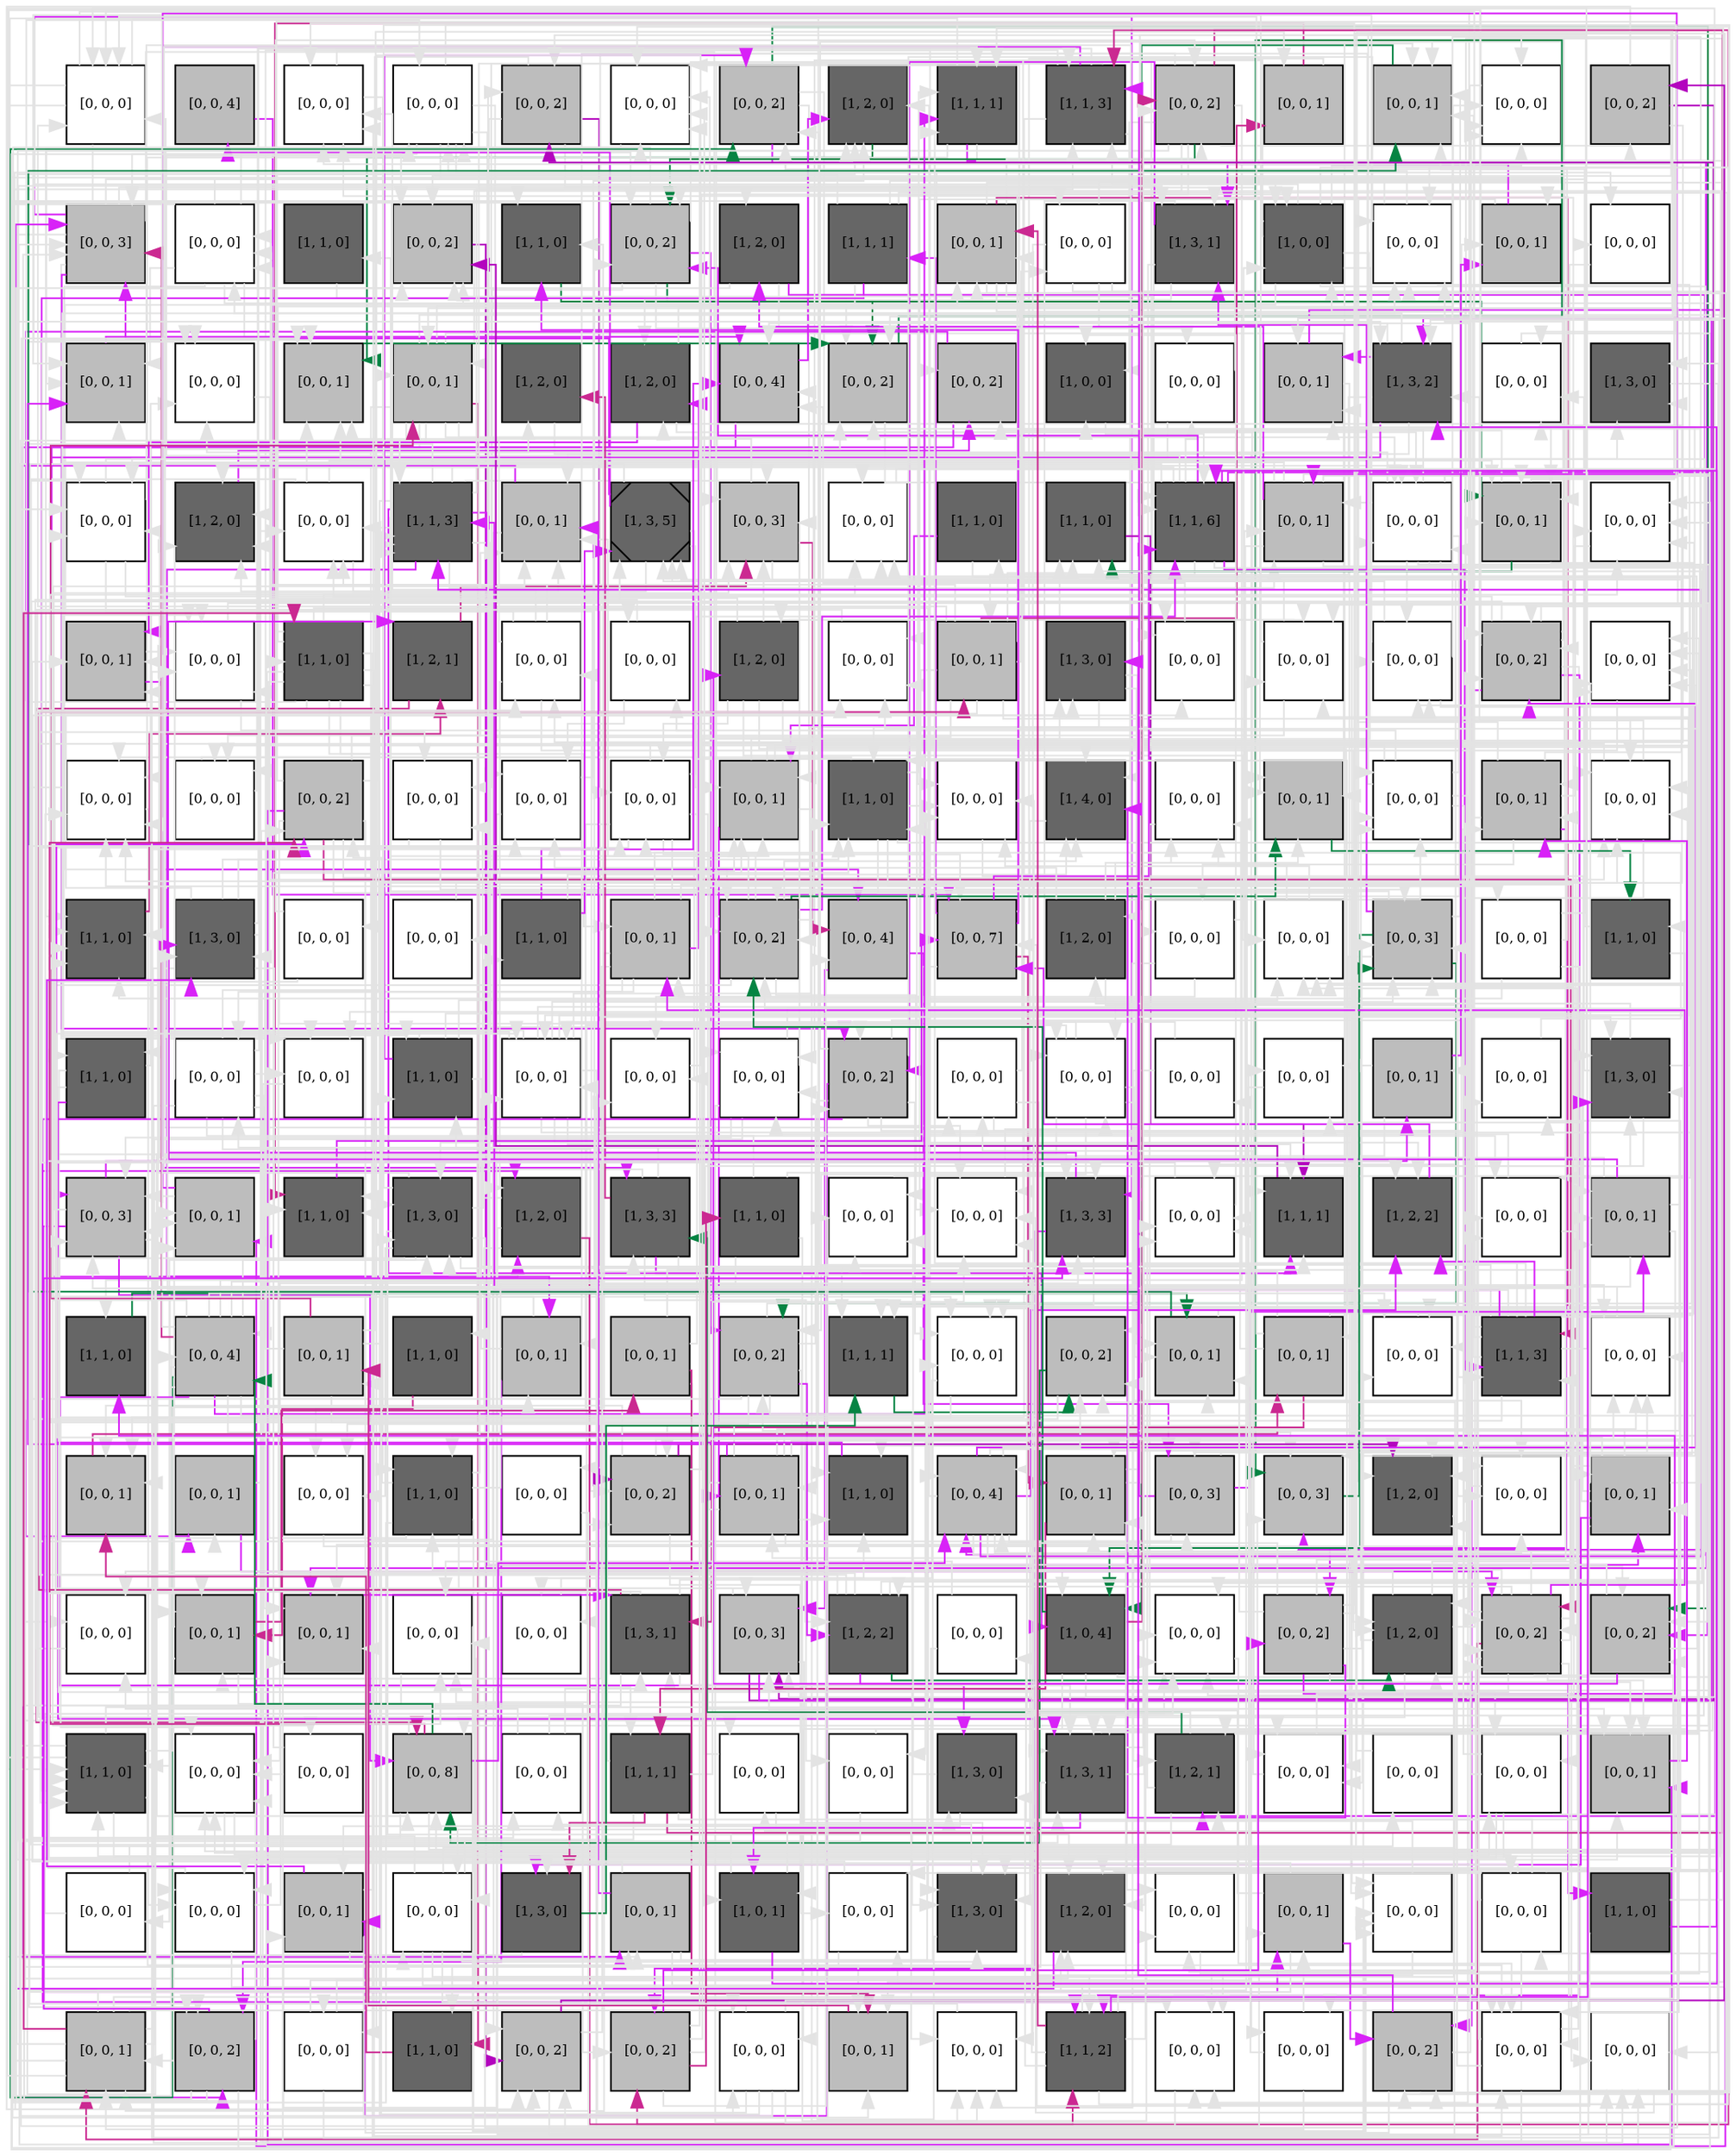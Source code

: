 digraph layout  {
rankdir=TB;
splines=ortho;
node [fixedsize=false, style=filled, width="0.6"];
edge [constraint=false];
0 [fillcolor="#FFFFFF", fontsize=8, label="[0, 0, 0]", shape=square, tooltip="name: None,\nin_degree: 5,\nout_degree: 5"];
1 [fillcolor="#bdbdbd", fontsize=8, label="[0, 0, 4]", shape=square, tooltip="name: None,\nin_degree: 1,\nout_degree: 1"];
2 [fillcolor="#FFFFFF", fontsize=8, label="[0, 0, 0]", shape=square, tooltip="name: None,\nin_degree: 5,\nout_degree: 2"];
3 [fillcolor="#FFFFFF", fontsize=8, label="[0, 0, 0]", shape=square, tooltip="name: None,\nin_degree: 4,\nout_degree: 6"];
4 [fillcolor="#bdbdbd", fontsize=8, label="[0, 0, 2]", shape=square, tooltip="name: None,\nin_degree: 3,\nout_degree: 4"];
5 [fillcolor="#FFFFFF", fontsize=8, label="[0, 0, 0]", shape=square, tooltip="name: None,\nin_degree: 6,\nout_degree: 1"];
6 [fillcolor="#bdbdbd", fontsize=8, label="[0, 0, 2]", shape=square, tooltip="name: None,\nin_degree: 4,\nout_degree: 4"];
7 [fillcolor="#666666", fontsize=8, label="[1, 2, 0]", shape=square, tooltip="name:  PKC ,\nin_degree: 5,\nout_degree: 1"];
8 [fillcolor="#666666", fontsize=8, label="[1, 1, 1]", shape=square, tooltip="name:  MKK6 ,\nin_degree: 5,\nout_degree: 4"];
9 [fillcolor="#666666", fontsize=8, label="[1, 1, 3]", shape=square, tooltip="name:  PI3K ,\nin_degree: 5,\nout_degree: 6"];
10 [fillcolor="#bdbdbd", fontsize=8, label="[0, 0, 2]", shape=square, tooltip="name: None,\nin_degree: 4,\nout_degree: 9"];
11 [fillcolor="#bdbdbd", fontsize=8, label="[0, 0, 1]", shape=square, tooltip="name: None,\nin_degree: 2,\nout_degree: 2"];
12 [fillcolor="#bdbdbd", fontsize=8, label="[0, 0, 1]", shape=square, tooltip="name: None,\nin_degree: 6,\nout_degree: 1"];
13 [fillcolor="#FFFFFF", fontsize=8, label="[0, 0, 0]", shape=square, tooltip="name: None,\nin_degree: 5,\nout_degree: 1"];
14 [fillcolor="#bdbdbd", fontsize=8, label="[0, 0, 2]", shape=square, tooltip="name: None,\nin_degree: 2,\nout_degree: 3"];
15 [fillcolor="#bdbdbd", fontsize=8, label="[0, 0, 3]", shape=square, tooltip="name: None,\nin_degree: 6,\nout_degree: 7"];
16 [fillcolor="#FFFFFF", fontsize=8, label="[0, 0, 0]", shape=square, tooltip="name: None,\nin_degree: 4,\nout_degree: 7"];
17 [fillcolor="#666666", fontsize=8, label="[1, 1, 0]", shape=square, tooltip="name:  DAG ,\nin_degree: 1,\nout_degree: 1"];
18 [fillcolor="#bdbdbd", fontsize=8, label="[0, 0, 2]", shape=square, tooltip="name: None,\nin_degree: 6,\nout_degree: 1"];
19 [fillcolor="#666666", fontsize=8, label="[1, 1, 0]", shape=square, tooltip="name:  NPYY1 ,\nin_degree: 3,\nout_degree: 1"];
20 [fillcolor="#bdbdbd", fontsize=8, label="[0, 0, 2]", shape=square, tooltip="name: None,\nin_degree: 5,\nout_degree: 6"];
21 [fillcolor="#666666", fontsize=8, label="[1, 2, 0]", shape=square, tooltip="name:  SHC ,\nin_degree: 2,\nout_degree: 3"];
22 [fillcolor="#666666", fontsize=8, label="[1, 1, 1]", shape=square, tooltip="name:  Dusp6 ,\nin_degree: 1,\nout_degree: 5"];
23 [fillcolor="#bdbdbd", fontsize=8, label="[0, 0, 1]", shape=square, tooltip="name: None,\nin_degree: 4,\nout_degree: 6"];
24 [fillcolor="#FFFFFF", fontsize=8, label="[0, 0, 0]", shape=square, tooltip="name: None,\nin_degree: 2,\nout_degree: 5"];
25 [fillcolor="#666666", fontsize=8, label="[1, 3, 1]", shape=square, tooltip="name:  Fosl1 ,\nin_degree: 4,\nout_degree: 4"];
26 [fillcolor="#666666", fontsize=8, label="[1, 0, 0]", shape=square, tooltip="name:  G ,\nin_degree: 4,\nout_degree: 9"];
27 [fillcolor="#FFFFFF", fontsize=8, label="[0, 0, 0]", shape=square, tooltip="name: None,\nin_degree: 5,\nout_degree: 3"];
28 [fillcolor="#bdbdbd", fontsize=8, label="[0, 0, 1]", shape=square, tooltip="name: None,\nin_degree: 3,\nout_degree: 2"];
29 [fillcolor="#FFFFFF", fontsize=8, label="[0, 0, 0]", shape=square, tooltip="name: None,\nin_degree: 2,\nout_degree: 1"];
30 [fillcolor="#bdbdbd", fontsize=8, label="[0, 0, 1]", shape=square, tooltip="name: None,\nin_degree: 5,\nout_degree: 1"];
31 [fillcolor="#FFFFFF", fontsize=8, label="[0, 0, 0]", shape=square, tooltip="name: None,\nin_degree: 4,\nout_degree: 1"];
32 [fillcolor="#bdbdbd", fontsize=8, label="[0, 0, 1]", shape=square, tooltip="name: None,\nin_degree: 6,\nout_degree: 1"];
33 [fillcolor="#bdbdbd", fontsize=8, label="[0, 0, 1]", shape=square, tooltip="name: None,\nin_degree: 4,\nout_degree: 10"];
34 [fillcolor="#666666", fontsize=8, label="[1, 2, 0]", shape=square, tooltip="name:  Stat3 ,\nin_degree: 2,\nout_degree: 1"];
35 [fillcolor="#666666", fontsize=8, label="[1, 2, 0]", shape=square, tooltip="name:  MSK1/2 ,\nin_degree: 3,\nout_degree: 3"];
36 [fillcolor="#bdbdbd", fontsize=8, label="[0, 0, 4]", shape=square, tooltip="name: None,\nin_degree: 5,\nout_degree: 2"];
37 [fillcolor="#bdbdbd", fontsize=8, label="[0, 0, 2]", shape=square, tooltip="name: None,\nin_degree: 6,\nout_degree: 2"];
38 [fillcolor="#bdbdbd", fontsize=8, label="[0, 0, 2]", shape=square, tooltip="name: None,\nin_degree: 3,\nout_degree: 2"];
39 [fillcolor="#666666", fontsize=8, label="[1, 0, 0]", shape=square, tooltip="name: NGF,\nin_degree: 3,\nout_degree: 1"];
40 [fillcolor="#FFFFFF", fontsize=8, label="[0, 0, 0]", shape=square, tooltip="name: None,\nin_degree: 2,\nout_degree: 2"];
41 [fillcolor="#bdbdbd", fontsize=8, label="[0, 0, 1]", shape=square, tooltip="name: None,\nin_degree: 4,\nout_degree: 2"];
42 [fillcolor="#666666", fontsize=8, label="[1, 3, 2]", shape=square, tooltip="name:  PLC ,\nin_degree: 5,\nout_degree: 6"];
43 [fillcolor="#FFFFFF", fontsize=8, label="[0, 0, 0]", shape=square, tooltip="name: None,\nin_degree: 3,\nout_degree: 1"];
44 [fillcolor="#666666", fontsize=8, label="[1, 3, 0]", shape=square, tooltip="name:  KLF4 ,\nin_degree: 3,\nout_degree: 1"];
45 [fillcolor="#FFFFFF", fontsize=8, label="[0, 0, 0]", shape=square, tooltip="name: None,\nin_degree: 5,\nout_degree: 4"];
46 [fillcolor="#666666", fontsize=8, label="[1, 2, 0]", shape=square, tooltip="name:  P38 ,\nin_degree: 5,\nout_degree: 1"];
47 [fillcolor="#FFFFFF", fontsize=8, label="[0, 0, 0]", shape=square, tooltip="name: None,\nin_degree: 4,\nout_degree: 4"];
48 [fillcolor="#666666", fontsize=8, label="[1, 1, 3]", shape=square, tooltip="name:  Mapk3k ,\nin_degree: 6,\nout_degree: 11"];
49 [fillcolor="#bdbdbd", fontsize=8, label="[0, 0, 1]", shape=square, tooltip="name: None,\nin_degree: 6,\nout_degree: 2"];
50 [fillcolor="#666666", fontsize=8, label="[1, 3, 5]", shape=Msquare, tooltip="name:  KLF5 ,\nin_degree: 5,\nout_degree: 6"];
51 [fillcolor="#bdbdbd", fontsize=8, label="[0, 0, 3]", shape=square, tooltip="name: None,\nin_degree: 6,\nout_degree: 3"];
52 [fillcolor="#FFFFFF", fontsize=8, label="[0, 0, 0]", shape=square, tooltip="name: None,\nin_degree: 4,\nout_degree: 1"];
53 [fillcolor="#666666", fontsize=8, label="[1, 1, 0]", shape=square, tooltip="name:  Ca2+ ,\nin_degree: 1,\nout_degree: 2"];
54 [fillcolor="#666666", fontsize=8, label="[1, 1, 0]", shape=square, tooltip="name:  RAP1 ,\nin_degree: 4,\nout_degree: 1"];
55 [fillcolor="#666666", fontsize=8, label="[1, 1, 6]", shape=square, tooltip="name:  RSK ,\nin_degree: 6,\nout_degree: 10"];
56 [fillcolor="#bdbdbd", fontsize=8, label="[0, 0, 1]", shape=square, tooltip="name: None,\nin_degree: 4,\nout_degree: 7"];
57 [fillcolor="#FFFFFF", fontsize=8, label="[0, 0, 0]", shape=square, tooltip="name: None,\nin_degree: 5,\nout_degree: 9"];
58 [fillcolor="#bdbdbd", fontsize=8, label="[0, 0, 1]", shape=square, tooltip="name: None,\nin_degree: 6,\nout_degree: 4"];
59 [fillcolor="#FFFFFF", fontsize=8, label="[0, 0, 0]", shape=square, tooltip="name: None,\nin_degree: 5,\nout_degree: 1"];
60 [fillcolor="#bdbdbd", fontsize=8, label="[0, 0, 1]", shape=square, tooltip="name: None,\nin_degree: 4,\nout_degree: 2"];
61 [fillcolor="#FFFFFF", fontsize=8, label="[0, 0, 0]", shape=square, tooltip="name: None,\nin_degree: 5,\nout_degree: 2"];
62 [fillcolor="#666666", fontsize=8, label="[1, 1, 0]", shape=square, tooltip="name:  uPA/PLAT ,\nin_degree: 2,\nout_degree: 13"];
63 [fillcolor="#666666", fontsize=8, label="[1, 2, 1]", shape=square, tooltip="name:  JNK ,\nin_degree: 2,\nout_degree: 2"];
64 [fillcolor="#FFFFFF", fontsize=8, label="[0, 0, 0]", shape=square, tooltip="name: None,\nin_degree: 3,\nout_degree: 6"];
65 [fillcolor="#FFFFFF", fontsize=8, label="[0, 0, 0]", shape=square, tooltip="name: None,\nin_degree: 2,\nout_degree: 2"];
66 [fillcolor="#666666", fontsize=8, label="[1, 2, 0]", shape=square, tooltip="name:  ARC ,\nin_degree: 2,\nout_degree: 7"];
67 [fillcolor="#FFFFFF", fontsize=8, label="[0, 0, 0]", shape=square, tooltip="name: None,\nin_degree: 4,\nout_degree: 1"];
68 [fillcolor="#bdbdbd", fontsize=8, label="[0, 0, 1]", shape=square, tooltip="name: None,\nin_degree: 2,\nout_degree: 10"];
69 [fillcolor="#666666", fontsize=8, label="[1, 3, 0]", shape=square, tooltip="name:  JUNB ,\nin_degree: 3,\nout_degree: 3"];
70 [fillcolor="#FFFFFF", fontsize=8, label="[0, 0, 0]", shape=square, tooltip="name: None,\nin_degree: 3,\nout_degree: 1"];
71 [fillcolor="#FFFFFF", fontsize=8, label="[0, 0, 0]", shape=square, tooltip="name: None,\nin_degree: 4,\nout_degree: 4"];
72 [fillcolor="#FFFFFF", fontsize=8, label="[0, 0, 0]", shape=square, tooltip="name: None,\nin_degree: 4,\nout_degree: 4"];
73 [fillcolor="#bdbdbd", fontsize=8, label="[0, 0, 2]", shape=square, tooltip="name: None,\nin_degree: 5,\nout_degree: 9"];
74 [fillcolor="#FFFFFF", fontsize=8, label="[0, 0, 0]", shape=square, tooltip="name: None,\nin_degree: 6,\nout_degree: 1"];
75 [fillcolor="#FFFFFF", fontsize=8, label="[0, 0, 0]", shape=square, tooltip="name: None,\nin_degree: 6,\nout_degree: 2"];
76 [fillcolor="#FFFFFF", fontsize=8, label="[0, 0, 0]", shape=square, tooltip="name: None,\nin_degree: 3,\nout_degree: 2"];
77 [fillcolor="#bdbdbd", fontsize=8, label="[0, 0, 2]", shape=square, tooltip="name: None,\nin_degree: 4,\nout_degree: 9"];
78 [fillcolor="#FFFFFF", fontsize=8, label="[0, 0, 0]", shape=square, tooltip="name: None,\nin_degree: 3,\nout_degree: 2"];
79 [fillcolor="#FFFFFF", fontsize=8, label="[0, 0, 0]", shape=square, tooltip="name: None,\nin_degree: 4,\nout_degree: 2"];
80 [fillcolor="#FFFFFF", fontsize=8, label="[0, 0, 0]", shape=square, tooltip="name: None,\nin_degree: 4,\nout_degree: 7"];
81 [fillcolor="#bdbdbd", fontsize=8, label="[0, 0, 1]", shape=square, tooltip="name: None,\nin_degree: 6,\nout_degree: 5"];
82 [fillcolor="#666666", fontsize=8, label="[1, 1, 0]", shape=square, tooltip="name:  SRF ,\nin_degree: 6,\nout_degree: 6"];
83 [fillcolor="#FFFFFF", fontsize=8, label="[0, 0, 0]", shape=square, tooltip="name: None,\nin_degree: 5,\nout_degree: 1"];
84 [fillcolor="#666666", fontsize=8, label="[1, 4, 0]", shape=square, tooltip="name:  AP1 ,\nin_degree: 5,\nout_degree: 1"];
85 [fillcolor="#FFFFFF", fontsize=8, label="[0, 0, 0]", shape=square, tooltip="name: None,\nin_degree: 3,\nout_degree: 1"];
86 [fillcolor="#bdbdbd", fontsize=8, label="[0, 0, 1]", shape=square, tooltip="name: None,\nin_degree: 5,\nout_degree: 1"];
87 [fillcolor="#FFFFFF", fontsize=8, label="[0, 0, 0]", shape=square, tooltip="name: None,\nin_degree: 4,\nout_degree: 6"];
88 [fillcolor="#bdbdbd", fontsize=8, label="[0, 0, 1]", shape=square, tooltip="name: None,\nin_degree: 4,\nout_degree: 6"];
89 [fillcolor="#FFFFFF", fontsize=8, label="[0, 0, 0]", shape=square, tooltip="name: None,\nin_degree: 6,\nout_degree: 3"];
90 [fillcolor="#666666", fontsize=8, label="[1, 1, 0]", shape=square, tooltip="name:  uPAR ,\nin_degree: 6,\nout_degree: 1"];
91 [fillcolor="#666666", fontsize=8, label="[1, 3, 0]", shape=square, tooltip="name:  FOS ,\nin_degree: 4,\nout_degree: 7"];
92 [fillcolor="#FFFFFF", fontsize=8, label="[0, 0, 0]", shape=square, tooltip="name: None,\nin_degree: 1,\nout_degree: 2"];
93 [fillcolor="#FFFFFF", fontsize=8, label="[0, 0, 0]", shape=square, tooltip="name: None,\nin_degree: 1,\nout_degree: 1"];
94 [fillcolor="#666666", fontsize=8, label="[1, 1, 0]", shape=square, tooltip="name:  ERK ,\nin_degree: 1,\nout_degree: 3"];
95 [fillcolor="#bdbdbd", fontsize=8, label="[0, 0, 1]", shape=square, tooltip="name: None,\nin_degree: 3,\nout_degree: 7"];
96 [fillcolor="#bdbdbd", fontsize=8, label="[0, 0, 2]", shape=square, tooltip="name: None,\nin_degree: 6,\nout_degree: 9"];
97 [fillcolor="#bdbdbd", fontsize=8, label="[0, 0, 4]", shape=square, tooltip="name: None,\nin_degree: 3,\nout_degree: 2"];
98 [fillcolor="#bdbdbd", fontsize=8, label="[0, 0, 7]", shape=square, tooltip="name: None,\nin_degree: 5,\nout_degree: 6"];
99 [fillcolor="#666666", fontsize=8, label="[1, 2, 0]", shape=square, tooltip="name:  BTG2 ,\nin_degree: 2,\nout_degree: 5"];
100 [fillcolor="#FFFFFF", fontsize=8, label="[0, 0, 0]", shape=square, tooltip="name: None,\nin_degree: 2,\nout_degree: 3"];
101 [fillcolor="#FFFFFF", fontsize=8, label="[0, 0, 0]", shape=square, tooltip="name: None,\nin_degree: 5,\nout_degree: 2"];
102 [fillcolor="#bdbdbd", fontsize=8, label="[0, 0, 3]", shape=square, tooltip="name: None,\nin_degree: 6,\nout_degree: 6"];
103 [fillcolor="#FFFFFF", fontsize=8, label="[0, 0, 0]", shape=square, tooltip="name: None,\nin_degree: 1,\nout_degree: 4"];
104 [fillcolor="#666666", fontsize=8, label="[1, 1, 0]", shape=square, tooltip="name:  G(i/o) ,\nin_degree: 2,\nout_degree: 2"];
105 [fillcolor="#666666", fontsize=8, label="[1, 1, 0]", shape=square, tooltip="name:  MEKK1 ,\nin_degree: 2,\nout_degree: 4"];
106 [fillcolor="#FFFFFF", fontsize=8, label="[0, 0, 0]", shape=square, tooltip="name: None,\nin_degree: 2,\nout_degree: 9"];
107 [fillcolor="#FFFFFF", fontsize=8, label="[0, 0, 0]", shape=square, tooltip="name: None,\nin_degree: 4,\nout_degree: 1"];
108 [fillcolor="#666666", fontsize=8, label="[1, 1, 0]", shape=square, tooltip="name:  Npy ,\nin_degree: 3,\nout_degree: 5"];
109 [fillcolor="#FFFFFF", fontsize=8, label="[0, 0, 0]", shape=square, tooltip="name: None,\nin_degree: 5,\nout_degree: 10"];
110 [fillcolor="#FFFFFF", fontsize=8, label="[0, 0, 0]", shape=square, tooltip="name: None,\nin_degree: 3,\nout_degree: 1"];
111 [fillcolor="#FFFFFF", fontsize=8, label="[0, 0, 0]", shape=square, tooltip="name: None,\nin_degree: 4,\nout_degree: 5"];
112 [fillcolor="#bdbdbd", fontsize=8, label="[0, 0, 2]", shape=square, tooltip="name: None,\nin_degree: 4,\nout_degree: 9"];
113 [fillcolor="#FFFFFF", fontsize=8, label="[0, 0, 0]", shape=square, tooltip="name: None,\nin_degree: 2,\nout_degree: 3"];
114 [fillcolor="#FFFFFF", fontsize=8, label="[0, 0, 0]", shape=square, tooltip="name: None,\nin_degree: 4,\nout_degree: 6"];
115 [fillcolor="#FFFFFF", fontsize=8, label="[0, 0, 0]", shape=square, tooltip="name: None,\nin_degree: 1,\nout_degree: 2"];
116 [fillcolor="#FFFFFF", fontsize=8, label="[0, 0, 0]", shape=square, tooltip="name: None,\nin_degree: 3,\nout_degree: 1"];
117 [fillcolor="#bdbdbd", fontsize=8, label="[0, 0, 1]", shape=square, tooltip="name: None,\nin_degree: 2,\nout_degree: 3"];
118 [fillcolor="#FFFFFF", fontsize=8, label="[0, 0, 0]", shape=square, tooltip="name: None,\nin_degree: 2,\nout_degree: 1"];
119 [fillcolor="#666666", fontsize=8, label="[1, 3, 0]", shape=square, tooltip="name:  KLF10 ,\nin_degree: 5,\nout_degree: 4"];
120 [fillcolor="#bdbdbd", fontsize=8, label="[0, 0, 3]", shape=square, tooltip="name: None,\nin_degree: 6,\nout_degree: 5"];
121 [fillcolor="#bdbdbd", fontsize=8, label="[0, 0, 1]", shape=square, tooltip="name: None,\nin_degree: 4,\nout_degree: 2"];
122 [fillcolor="#666666", fontsize=8, label="[1, 1, 0]", shape=square, tooltip="name:  ECM ,\nin_degree: 4,\nout_degree: 1"];
123 [fillcolor="#666666", fontsize=8, label="[1, 3, 0]", shape=square, tooltip="name:  CITED2 ,\nin_degree: 5,\nout_degree: 9"];
124 [fillcolor="#666666", fontsize=8, label="[1, 2, 0]", shape=square, tooltip="name:  ETS1 ,\nin_degree: 3,\nout_degree: 4"];
125 [fillcolor="#666666", fontsize=8, label="[1, 3, 3]", shape=square, tooltip="name:  CREB ,\nin_degree: 3,\nout_degree: 6"];
126 [fillcolor="#666666", fontsize=8, label="[1, 1, 0]", shape=square, tooltip="name:  RAS ,\nin_degree: 1,\nout_degree: 4"];
127 [fillcolor="#FFFFFF", fontsize=8, label="[0, 0, 0]", shape=square, tooltip="name: None,\nin_degree: 4,\nout_degree: 1"];
128 [fillcolor="#FFFFFF", fontsize=8, label="[0, 0, 0]", shape=square, tooltip="name: None,\nin_degree: 6,\nout_degree: 1"];
129 [fillcolor="#666666", fontsize=8, label="[1, 3, 3]", shape=square, tooltip="name:  ATF2 ,\nin_degree: 5,\nout_degree: 3"];
130 [fillcolor="#FFFFFF", fontsize=8, label="[0, 0, 0]", shape=square, tooltip="name: None,\nin_degree: 5,\nout_degree: 2"];
131 [fillcolor="#666666", fontsize=8, label="[1, 1, 1]", shape=square, tooltip="name:  Itga1 ,\nin_degree: 5,\nout_degree: 1"];
132 [fillcolor="#666666", fontsize=8, label="[1, 2, 2]", shape=square, tooltip="name:  MEK ,\nin_degree: 4,\nout_degree: 1"];
133 [fillcolor="#FFFFFF", fontsize=8, label="[0, 0, 0]", shape=square, tooltip="name: None,\nin_degree: 4,\nout_degree: 2"];
134 [fillcolor="#bdbdbd", fontsize=8, label="[0, 0, 1]", shape=square, tooltip="name: None,\nin_degree: 4,\nout_degree: 5"];
135 [fillcolor="#666666", fontsize=8, label="[1, 1, 0]", shape=square, tooltip="name:  C3G ,\nin_degree: 2,\nout_degree: 1"];
136 [fillcolor="#bdbdbd", fontsize=8, label="[0, 0, 4]", shape=square, tooltip="name: None,\nin_degree: 3,\nout_degree: 14"];
137 [fillcolor="#bdbdbd", fontsize=8, label="[0, 0, 1]", shape=square, tooltip="name: None,\nin_degree: 2,\nout_degree: 5"];
138 [fillcolor="#666666", fontsize=8, label="[1, 1, 0]", shape=square, tooltip="name:  Plasmin ,\nin_degree: 1,\nout_degree: 1"];
139 [fillcolor="#bdbdbd", fontsize=8, label="[0, 0, 1]", shape=square, tooltip="name: None,\nin_degree: 3,\nout_degree: 3"];
140 [fillcolor="#bdbdbd", fontsize=8, label="[0, 0, 1]", shape=square, tooltip="name: None,\nin_degree: 1,\nout_degree: 4"];
141 [fillcolor="#bdbdbd", fontsize=8, label="[0, 0, 2]", shape=square, tooltip="name: None,\nin_degree: 4,\nout_degree: 7"];
142 [fillcolor="#666666", fontsize=8, label="[1, 1, 1]", shape=square, tooltip="name:  MKK7 ,\nin_degree: 4,\nout_degree: 1"];
143 [fillcolor="#FFFFFF", fontsize=8, label="[0, 0, 0]", shape=square, tooltip="name: None,\nin_degree: 5,\nout_degree: 2"];
144 [fillcolor="#bdbdbd", fontsize=8, label="[0, 0, 2]", shape=square, tooltip="name: None,\nin_degree: 5,\nout_degree: 2"];
145 [fillcolor="#bdbdbd", fontsize=8, label="[0, 0, 1]", shape=square, tooltip="name: None,\nin_degree: 5,\nout_degree: 2"];
146 [fillcolor="#bdbdbd", fontsize=8, label="[0, 0, 1]", shape=square, tooltip="name: None,\nin_degree: 2,\nout_degree: 5"];
147 [fillcolor="#FFFFFF", fontsize=8, label="[0, 0, 0]", shape=square, tooltip="name: None,\nin_degree: 4,\nout_degree: 1"];
148 [fillcolor="#666666", fontsize=8, label="[1, 1, 3]", shape=square, tooltip="name:  MEKK4 ,\nin_degree: 4,\nout_degree: 12"];
149 [fillcolor="#FFFFFF", fontsize=8, label="[0, 0, 0]", shape=square, tooltip="name: None,\nin_degree: 5,\nout_degree: 1"];
150 [fillcolor="#bdbdbd", fontsize=8, label="[0, 0, 1]", shape=square, tooltip="name: None,\nin_degree: 4,\nout_degree: 1"];
151 [fillcolor="#bdbdbd", fontsize=8, label="[0, 0, 1]", shape=square, tooltip="name: None,\nin_degree: 2,\nout_degree: 2"];
152 [fillcolor="#FFFFFF", fontsize=8, label="[0, 0, 0]", shape=square, tooltip="name: None,\nin_degree: 3,\nout_degree: 1"];
153 [fillcolor="#666666", fontsize=8, label="[1, 1, 0]", shape=square, tooltip="name:  AKT ,\nin_degree: 3,\nout_degree: 7"];
154 [fillcolor="#FFFFFF", fontsize=8, label="[0, 0, 0]", shape=square, tooltip="name: None,\nin_degree: 1,\nout_degree: 1"];
155 [fillcolor="#bdbdbd", fontsize=8, label="[0, 0, 2]", shape=square, tooltip="name: None,\nin_degree: 4,\nout_degree: 5"];
156 [fillcolor="#bdbdbd", fontsize=8, label="[0, 0, 1]", shape=square, tooltip="name: None,\nin_degree: 3,\nout_degree: 9"];
157 [fillcolor="#666666", fontsize=8, label="[1, 1, 0]", shape=square, tooltip="name:  FRS2 ,\nin_degree: 4,\nout_degree: 1"];
158 [fillcolor="#bdbdbd", fontsize=8, label="[0, 0, 4]", shape=square, tooltip="name: None,\nin_degree: 5,\nout_degree: 10"];
159 [fillcolor="#bdbdbd", fontsize=8, label="[0, 0, 1]", shape=square, tooltip="name: None,\nin_degree: 4,\nout_degree: 3"];
160 [fillcolor="#bdbdbd", fontsize=8, label="[0, 0, 3]", shape=square, tooltip="name: None,\nin_degree: 3,\nout_degree: 4"];
161 [fillcolor="#bdbdbd", fontsize=8, label="[0, 0, 3]", shape=square, tooltip="name: None,\nin_degree: 5,\nout_degree: 1"];
162 [fillcolor="#666666", fontsize=8, label="[1, 2, 0]", shape=square, tooltip="name:  FAK ,\nin_degree: 5,\nout_degree: 1"];
163 [fillcolor="#FFFFFF", fontsize=8, label="[0, 0, 0]", shape=square, tooltip="name: None,\nin_degree: 4,\nout_degree: 1"];
164 [fillcolor="#bdbdbd", fontsize=8, label="[0, 0, 1]", shape=square, tooltip="name: None,\nin_degree: 3,\nout_degree: 9"];
165 [fillcolor="#FFFFFF", fontsize=8, label="[0, 0, 0]", shape=square, tooltip="name: None,\nin_degree: 3,\nout_degree: 1"];
166 [fillcolor="#bdbdbd", fontsize=8, label="[0, 0, 1]", shape=square, tooltip="name: None,\nin_degree: 4,\nout_degree: 4"];
167 [fillcolor="#bdbdbd", fontsize=8, label="[0, 0, 1]", shape=square, tooltip="name: None,\nin_degree: 5,\nout_degree: 1"];
168 [fillcolor="#FFFFFF", fontsize=8, label="[0, 0, 0]", shape=square, tooltip="name: None,\nin_degree: 4,\nout_degree: 3"];
169 [fillcolor="#FFFFFF", fontsize=8, label="[0, 0, 0]", shape=square, tooltip="name: None,\nin_degree: 2,\nout_degree: 1"];
170 [fillcolor="#666666", fontsize=8, label="[1, 3, 1]", shape=square, tooltip="name:  MYC ,\nin_degree: 4,\nout_degree: 6"];
171 [fillcolor="#bdbdbd", fontsize=8, label="[0, 0, 3]", shape=square, tooltip="name: None,\nin_degree: 5,\nout_degree: 4"];
172 [fillcolor="#666666", fontsize=8, label="[1, 2, 2]", shape=square, tooltip="name:  KLF6 ,\nin_degree: 3,\nout_degree: 7"];
173 [fillcolor="#FFFFFF", fontsize=8, label="[0, 0, 0]", shape=square, tooltip="name: None,\nin_degree: 1,\nout_degree: 2"];
174 [fillcolor="#666666", fontsize=8, label="[1, 0, 4]", shape=square, tooltip="name:  i/o ,\nin_degree: 4,\nout_degree: 5"];
175 [fillcolor="#FFFFFF", fontsize=8, label="[0, 0, 0]", shape=square, tooltip="name: None,\nin_degree: 6,\nout_degree: 1"];
176 [fillcolor="#bdbdbd", fontsize=8, label="[0, 0, 2]", shape=square, tooltip="name: None,\nin_degree: 2,\nout_degree: 9"];
177 [fillcolor="#666666", fontsize=8, label="[1, 2, 0]", shape=square, tooltip="name:  RAF ,\nin_degree: 5,\nout_degree: 5"];
178 [fillcolor="#bdbdbd", fontsize=8, label="[0, 0, 2]", shape=square, tooltip="name: None,\nin_degree: 6,\nout_degree: 13"];
179 [fillcolor="#bdbdbd", fontsize=8, label="[0, 0, 2]", shape=square, tooltip="name: None,\nin_degree: 5,\nout_degree: 3"];
180 [fillcolor="#666666", fontsize=8, label="[1, 1, 0]", shape=square, tooltip="name:  RAC1 ,\nin_degree: 6,\nout_degree: 6"];
181 [fillcolor="#FFFFFF", fontsize=8, label="[0, 0, 0]", shape=square, tooltip="name: None,\nin_degree: 6,\nout_degree: 2"];
182 [fillcolor="#FFFFFF", fontsize=8, label="[0, 0, 0]", shape=square, tooltip="name: None,\nin_degree: 1,\nout_degree: 2"];
183 [fillcolor="#bdbdbd", fontsize=8, label="[0, 0, 8]", shape=square, tooltip="name: None,\nin_degree: 6,\nout_degree: 6"];
184 [fillcolor="#FFFFFF", fontsize=8, label="[0, 0, 0]", shape=square, tooltip="name: None,\nin_degree: 2,\nout_degree: 3"];
185 [fillcolor="#666666", fontsize=8, label="[1, 1, 1]", shape=square, tooltip="name:  SOS ,\nin_degree: 2,\nout_degree: 6"];
186 [fillcolor="#FFFFFF", fontsize=8, label="[0, 0, 0]", shape=square, tooltip="name: None,\nin_degree: 2,\nout_degree: 2"];
187 [fillcolor="#FFFFFF", fontsize=8, label="[0, 0, 0]", shape=square, tooltip="name: None,\nin_degree: 2,\nout_degree: 2"];
188 [fillcolor="#666666", fontsize=8, label="[1, 3, 0]", shape=square, tooltip="name:  KLF2 ,\nin_degree: 3,\nout_degree: 2"];
189 [fillcolor="#666666", fontsize=8, label="[1, 3, 1]", shape=square, tooltip="name:  P53 ,\nin_degree: 6,\nout_degree: 5"];
190 [fillcolor="#666666", fontsize=8, label="[1, 2, 1]", shape=square, tooltip="name:  ZFP36 ,\nin_degree: 4,\nout_degree: 5"];
191 [fillcolor="#FFFFFF", fontsize=8, label="[0, 0, 0]", shape=square, tooltip="name: None,\nin_degree: 4,\nout_degree: 2"];
192 [fillcolor="#FFFFFF", fontsize=8, label="[0, 0, 0]", shape=square, tooltip="name: None,\nin_degree: 1,\nout_degree: 1"];
193 [fillcolor="#FFFFFF", fontsize=8, label="[0, 0, 0]", shape=square, tooltip="name: None,\nin_degree: 3,\nout_degree: 5"];
194 [fillcolor="#bdbdbd", fontsize=8, label="[0, 0, 1]", shape=square, tooltip="name: None,\nin_degree: 5,\nout_degree: 1"];
195 [fillcolor="#FFFFFF", fontsize=8, label="[0, 0, 0]", shape=square, tooltip="name: None,\nin_degree: 1,\nout_degree: 2"];
196 [fillcolor="#FFFFFF", fontsize=8, label="[0, 0, 0]", shape=square, tooltip="name: None,\nin_degree: 4,\nout_degree: 3"];
197 [fillcolor="#bdbdbd", fontsize=8, label="[0, 0, 1]", shape=square, tooltip="name: None,\nin_degree: 3,\nout_degree: 4"];
198 [fillcolor="#FFFFFF", fontsize=8, label="[0, 0, 0]", shape=square, tooltip="name: None,\nin_degree: 3,\nout_degree: 7"];
199 [fillcolor="#666666", fontsize=8, label="[1, 3, 0]", shape=square, tooltip="name:  Egr1 ,\nin_degree: 3,\nout_degree: 2"];
200 [fillcolor="#bdbdbd", fontsize=8, label="[0, 0, 1]", shape=square, tooltip="name: None,\nin_degree: 3,\nout_degree: 4"];
201 [fillcolor="#666666", fontsize=8, label="[1, 0, 1]", shape=square, tooltip="name:  NGF ,\nin_degree: 3,\nout_degree: 3"];
202 [fillcolor="#FFFFFF", fontsize=8, label="[0, 0, 0]", shape=square, tooltip="name: None,\nin_degree: 3,\nout_degree: 2"];
203 [fillcolor="#666666", fontsize=8, label="[1, 3, 0]", shape=square, tooltip="name:  Maff ,\nin_degree: 6,\nout_degree: 2"];
204 [fillcolor="#666666", fontsize=8, label="[1, 2, 0]", shape=square, tooltip="name:  JUND ,\nin_degree: 5,\nout_degree: 2"];
205 [fillcolor="#FFFFFF", fontsize=8, label="[0, 0, 0]", shape=square, tooltip="name: None,\nin_degree: 3,\nout_degree: 1"];
206 [fillcolor="#bdbdbd", fontsize=8, label="[0, 0, 1]", shape=square, tooltip="name: None,\nin_degree: 3,\nout_degree: 4"];
207 [fillcolor="#FFFFFF", fontsize=8, label="[0, 0, 0]", shape=square, tooltip="name: None,\nin_degree: 5,\nout_degree: 2"];
208 [fillcolor="#FFFFFF", fontsize=8, label="[0, 0, 0]", shape=square, tooltip="name: None,\nin_degree: 2,\nout_degree: 6"];
209 [fillcolor="#666666", fontsize=8, label="[1, 1, 0]", shape=square, tooltip="name:  TrkA ,\nin_degree: 1,\nout_degree: 3"];
210 [fillcolor="#bdbdbd", fontsize=8, label="[0, 0, 1]", shape=square, tooltip="name: None,\nin_degree: 4,\nout_degree: 9"];
211 [fillcolor="#bdbdbd", fontsize=8, label="[0, 0, 2]", shape=square, tooltip="name: None,\nin_degree: 4,\nout_degree: 5"];
212 [fillcolor="#FFFFFF", fontsize=8, label="[0, 0, 0]", shape=square, tooltip="name: None,\nin_degree: 2,\nout_degree: 3"];
213 [fillcolor="#666666", fontsize=8, label="[1, 1, 0]", shape=square, tooltip="name:  Mmp3/10 ,\nin_degree: 2,\nout_degree: 1"];
214 [fillcolor="#bdbdbd", fontsize=8, label="[0, 0, 2]", shape=square, tooltip="name: None,\nin_degree: 5,\nout_degree: 3"];
215 [fillcolor="#bdbdbd", fontsize=8, label="[0, 0, 2]", shape=square, tooltip="name: None,\nin_degree: 3,\nout_degree: 6"];
216 [fillcolor="#FFFFFF", fontsize=8, label="[0, 0, 0]", shape=square, tooltip="name: None,\nin_degree: 3,\nout_degree: 6"];
217 [fillcolor="#bdbdbd", fontsize=8, label="[0, 0, 1]", shape=square, tooltip="name: None,\nin_degree: 4,\nout_degree: 1"];
218 [fillcolor="#FFFFFF", fontsize=8, label="[0, 0, 0]", shape=square, tooltip="name: None,\nin_degree: 5,\nout_degree: 1"];
219 [fillcolor="#666666", fontsize=8, label="[1, 1, 2]", shape=square, tooltip="name:  GRB2 ,\nin_degree: 4,\nout_degree: 8"];
220 [fillcolor="#FFFFFF", fontsize=8, label="[0, 0, 0]", shape=square, tooltip="name: None,\nin_degree: 5,\nout_degree: 1"];
221 [fillcolor="#FFFFFF", fontsize=8, label="[0, 0, 0]", shape=square, tooltip="name: None,\nin_degree: 2,\nout_degree: 3"];
222 [fillcolor="#bdbdbd", fontsize=8, label="[0, 0, 2]", shape=square, tooltip="name: None,\nin_degree: 4,\nout_degree: 4"];
223 [fillcolor="#FFFFFF", fontsize=8, label="[0, 0, 0]", shape=square, tooltip="name: None,\nin_degree: 6,\nout_degree: 5"];
224 [fillcolor="#FFFFFF", fontsize=8, label="[0, 0, 0]", shape=square, tooltip="name: None,\nin_degree: 5,\nout_degree: 1"];
0 -> 33  [color=grey89, style="penwidth(0.1)", tooltip=" ", weight=1];
0 -> 186  [color=grey89, style="penwidth(0.1)", tooltip=" ", weight=1];
0 -> 200  [color=grey89, style="penwidth(0.1)", tooltip=" ", weight=1];
0 -> 157  [color=grey89, style="penwidth(0.1)", tooltip=" ", weight=1];
0 -> 163  [color=grey89, style="penwidth(0.1)", tooltip=" ", weight=1];
1 -> 98  [color="#D822F7", style="penwidth(0.1)", tooltip="94( ERK ) to 190( ZFP36 )", weight=1];
2 -> 158  [color=grey89, style="penwidth(0.1)", tooltip=" ", weight=1];
2 -> 153  [color=grey89, style="penwidth(0.1)", tooltip=" ", weight=1];
3 -> 174  [color=grey89, style="penwidth(0.1)", tooltip=" ", weight=1];
3 -> 222  [color=grey89, style="penwidth(0.1)", tooltip=" ", weight=1];
3 -> 38  [color=grey89, style="penwidth(0.1)", tooltip=" ", weight=1];
3 -> 58  [color=grey89, style="penwidth(0.1)", tooltip=" ", weight=1];
3 -> 15  [color=grey89, style="penwidth(0.1)", tooltip=" ", weight=1];
3 -> 149  [color=grey89, style="penwidth(0.1)", tooltip=" ", weight=1];
4 -> 155  [color="#B305BE", style="penwidth(0.1)", tooltip="54( RAP1 ) to 162( FAK )", weight=1];
4 -> 122  [color=grey89, style="penwidth(0.1)", tooltip=" ", weight=1];
4 -> 55  [color=grey89, style="penwidth(0.1)", tooltip=" ", weight=1];
4 -> 179  [color=grey89, style="penwidth(0.1)", tooltip=" ", weight=1];
5 -> 90  [color=grey89, style="penwidth(0.1)", tooltip=" ", weight=1];
6 -> 179  [color="#068443", style="penwidth(0.1)", tooltip="199( Egr1 ) to 66( ARC )", weight=1];
6 -> 57  [color=grey89, style="penwidth(0.1)", tooltip=" ", weight=1];
6 -> 158  [color="#D822F7", style="penwidth(0.1)", tooltip="108( Npy ) to 19( NPYY1 )", weight=1];
6 -> 81  [color=grey89, style="penwidth(0.1)", tooltip=" ", weight=1];
7 -> 32  [color="#068443", style="penwidth(0.1)", tooltip="7( PKC ) to 177( RAF )", weight=1];
8 -> 75  [color=grey89, style="penwidth(0.1)", tooltip=" ", weight=1];
8 -> 186  [color=grey89, style="penwidth(0.1)", tooltip=" ", weight=1];
8 -> 167  [color="#D822F7", style="penwidth(0.1)", tooltip="63( JNK ) to 170( MYC )", weight=1];
8 -> 165  [color=grey89, style="penwidth(0.1)", tooltip=" ", weight=1];
9 -> 125  [color="#D822F7", style="penwidth(0.1)", tooltip="35( MSK1/2 ) to 125( CREB )", weight=1];
9 -> 79  [color=grey89, style="penwidth(0.1)", tooltip=" ", weight=1];
9 -> 84  [color=grey89, style="penwidth(0.1)", tooltip=" ", weight=1];
9 -> 136  [color=grey89, style="penwidth(0.1)", tooltip=" ", weight=1];
9 -> 150  [color=grey89, style="penwidth(0.1)", tooltip=" ", weight=1];
9 -> 76  [color=grey89, style="penwidth(0.1)", tooltip=" ", weight=1];
10 -> 33  [color=grey89, style="penwidth(0.1)", tooltip=" ", weight=1];
10 -> 67  [color=grey89, style="penwidth(0.1)", tooltip=" ", weight=1];
10 -> 14  [color=grey89, style="penwidth(0.1)", tooltip=" ", weight=1];
10 -> 215  [color="#CB2991", style="penwidth(0.1)", tooltip="185( SOS ) to 126( RAS )", weight=1];
10 -> 39  [color=grey89, style="penwidth(0.1)", tooltip=" ", weight=1];
10 -> 154  [color=grey89, style="penwidth(0.1)", tooltip=" ", weight=1];
10 -> 135  [color=grey89, style="penwidth(0.1)", tooltip=" ", weight=1];
10 -> 30  [color=grey89, style="penwidth(0.1)", tooltip=" ", weight=1];
10 -> 20  [color="#068443", style="penwidth(0.1)", tooltip="135( C3G ) to 54( RAP1 )", weight=1];
11 -> 158  [color=grey89, style="penwidth(0.1)", tooltip=" ", weight=1];
11 -> 122  [color="#CB2991", style="penwidth(0.1)", tooltip="213( Mmp3/10 ) to 122( ECM )", weight=1];
12 -> 174  [color="#068443", style="penwidth(0.1)", tooltip="135( C3G ) to 54( RAP1 )", weight=1];
13 -> 177  [color=grey89, style="penwidth(0.1)", tooltip=" ", weight=1];
14 -> 64  [color=grey89, style="penwidth(0.1)", tooltip=" ", weight=1];
14 -> 214  [color=grey89, style="penwidth(0.1)", tooltip=" ", weight=1];
14 -> 171  [color="#B305BE", style="penwidth(0.1)", tooltip="54( RAP1 ) to 162( FAK )", weight=1];
15 -> 89  [color=grey89, style="penwidth(0.1)", tooltip=" ", weight=1];
15 -> 129  [color="#D822F7", style="penwidth(0.1)", tooltip="204( JUND ) to 84( AP1 )", weight=1];
15 -> 112  [color="#D822F7", style="penwidth(0.1)", tooltip="94( ERK ) to 91( FOS )", weight=1];
15 -> 107  [color=grey89, style="penwidth(0.1)", tooltip=" ", weight=1];
15 -> 214  [color=grey89, style="penwidth(0.1)", tooltip=" ", weight=1];
15 -> 111  [color=grey89, style="penwidth(0.1)", tooltip=" ", weight=1];
15 -> 131  [color=grey89, style="penwidth(0.1)", tooltip=" ", weight=1];
16 -> 51  [color=grey89, style="penwidth(0.1)", tooltip=" ", weight=1];
16 -> 217  [color=grey89, style="penwidth(0.1)", tooltip=" ", weight=1];
16 -> 30  [color=grey89, style="penwidth(0.1)", tooltip=" ", weight=1];
16 -> 88  [color=grey89, style="penwidth(0.1)", tooltip=" ", weight=1];
16 -> 170  [color=grey89, style="penwidth(0.1)", tooltip=" ", weight=1];
16 -> 96  [color=grey89, style="penwidth(0.1)", tooltip=" ", weight=1];
16 -> 20  [color=grey89, style="penwidth(0.1)", tooltip=" ", weight=1];
17 -> 37  [color=grey89, style="penwidth(0.1)", tooltip=" ", weight=1];
18 -> 214  [color="#B305BE", style="penwidth(0.1)", tooltip="54( RAP1 ) to 162( FAK )", weight=1];
19 -> 37  [color="#068443", style="penwidth(0.1)", tooltip="19( NPYY1 ) to 104( G(i/o) )", weight=1];
20 -> 100  [color=grey89, style="penwidth(0.1)", tooltip=" ", weight=1];
20 -> 40  [color=grey89, style="penwidth(0.1)", tooltip=" ", weight=1];
20 -> 58  [color="#068443", style="penwidth(0.1)", tooltip="135( C3G ) to 54( RAP1 )", weight=1];
20 -> 141  [color="#D822F7", style="penwidth(0.1)", tooltip="201( NGF ) to 209( TrkA )", weight=1];
20 -> 78  [color=grey89, style="penwidth(0.1)", tooltip=" ", weight=1];
20 -> 3  [color=grey89, style="penwidth(0.1)", tooltip=" ", weight=1];
21 -> 90  [color=grey89, style="penwidth(0.1)", tooltip=" ", weight=1];
21 -> 161  [color="#D822F7", style="penwidth(0.1)", tooltip="21( SHC ) to 219( GRB2 )", weight=1];
21 -> 83  [color=grey89, style="penwidth(0.1)", tooltip=" ", weight=1];
22 -> 146  [color=grey89, style="penwidth(0.1)", tooltip=" ", weight=1];
22 -> 222  [color=grey89, style="penwidth(0.1)", tooltip=" ", weight=1];
22 -> 18  [color=grey89, style="penwidth(0.1)", tooltip=" ", weight=1];
22 -> 124  [color="#D822F7", style="penwidth(0.1)", tooltip="94( ERK ) to 124( ETS1 )", weight=1];
22 -> 194  [color=grey89, style="penwidth(0.1)", tooltip=" ", weight=1];
23 -> 148  [color="#CB2991", style="penwidth(0.1)", tooltip="124( ETS1 ) to 22( Dusp6 )", weight=1];
23 -> 147  [color=grey89, style="penwidth(0.1)", tooltip=" ", weight=1];
23 -> 55  [color=grey89, style="penwidth(0.1)", tooltip=" ", weight=1];
23 -> 168  [color=grey89, style="penwidth(0.1)", tooltip=" ", weight=1];
23 -> 10  [color=grey89, style="penwidth(0.1)", tooltip=" ", weight=1];
23 -> 220  [color=grey89, style="penwidth(0.1)", tooltip=" ", weight=1];
24 -> 86  [color=grey89, style="penwidth(0.1)", tooltip=" ", weight=1];
24 -> 181  [color=grey89, style="penwidth(0.1)", tooltip=" ", weight=1];
24 -> 27  [color=grey89, style="penwidth(0.1)", tooltip=" ", weight=1];
24 -> 202  [color=grey89, style="penwidth(0.1)", tooltip=" ", weight=1];
24 -> 218  [color=grey89, style="penwidth(0.1)", tooltip=" ", weight=1];
25 -> 35  [color=grey89, style="penwidth(0.1)", tooltip=" ", weight=1];
25 -> 114  [color=grey89, style="penwidth(0.1)", tooltip=" ", weight=1];
25 -> 112  [color="#D822F7", style="penwidth(0.1)", tooltip="21( SHC ) to 219( GRB2 )", weight=1];
25 -> 82  [color=grey89, style="penwidth(0.1)", tooltip=" ", weight=1];
26 -> 61  [color=grey89, style="penwidth(0.1)", tooltip=" ", weight=1];
26 -> 9  [color=grey89, style="penwidth(0.1)", tooltip=" ", weight=1];
26 -> 111  [color=grey89, style="penwidth(0.1)", tooltip=" ", weight=1];
26 -> 72  [color=grey89, style="penwidth(0.1)", tooltip=" ", weight=1];
26 -> 128  [color=grey89, style="penwidth(0.1)", tooltip=" ", weight=1];
26 -> 189  [color=grey89, style="penwidth(0.1)", tooltip=" ", weight=1];
26 -> 89  [color=grey89, style="penwidth(0.1)", tooltip=" ", weight=1];
26 -> 159  [color=grey89, style="penwidth(0.1)", tooltip=" ", weight=1];
26 -> 13  [color=grey89, style="penwidth(0.1)", tooltip=" ", weight=1];
27 -> 107  [color=grey89, style="penwidth(0.1)", tooltip=" ", weight=1];
27 -> 3  [color=grey89, style="penwidth(0.1)", tooltip=" ", weight=1];
27 -> 136  [color=grey89, style="penwidth(0.1)", tooltip=" ", weight=1];
28 -> 127  [color=grey89, style="penwidth(0.1)", tooltip=" ", weight=1];
28 -> 25  [color="#D822F7", style="penwidth(0.1)", tooltip="94( ERK ) to 25( Fosl1 )", weight=1];
29 -> 58  [color=grey89, style="penwidth(0.1)", tooltip=" ", weight=1];
30 -> 36  [color="#D822F7", style="penwidth(0.1)", tooltip="53( Ca2+ ) to 7( PKC )", weight=1];
31 -> 89  [color=grey89, style="penwidth(0.1)", tooltip=" ", weight=1];
32 -> 37  [color="#068443", style="penwidth(0.1)", tooltip="7( PKC ) to 177( RAF )", weight=1];
33 -> 180  [color=grey89, style="penwidth(0.1)", tooltip=" ", weight=1];
33 -> 113  [color=grey89, style="penwidth(0.1)", tooltip=" ", weight=1];
33 -> 86  [color=grey89, style="penwidth(0.1)", tooltip=" ", weight=1];
33 -> 57  [color=grey89, style="penwidth(0.1)", tooltip=" ", weight=1];
33 -> 105  [color=grey89, style="penwidth(0.1)", tooltip=" ", weight=1];
33 -> 13  [color=grey89, style="penwidth(0.1)", tooltip=" ", weight=1];
33 -> 200  [color=grey89, style="penwidth(0.1)", tooltip=" ", weight=1];
33 -> 92  [color=grey89, style="penwidth(0.1)", tooltip=" ", weight=1];
33 -> 40  [color=grey89, style="penwidth(0.1)", tooltip=" ", weight=1];
33 -> 213  [color="#CB2991", style="penwidth(0.1)", tooltip="138( Plasmin ) to 213( Mmp3/10 )", weight=1];
34 -> 221  [color=grey89, style="penwidth(0.1)", tooltip=" ", weight=1];
35 -> 60  [color="#D822F7", style="penwidth(0.1)", tooltip="35( MSK1/2 ) to 125( CREB )", weight=1];
35 -> 86  [color=grey89, style="penwidth(0.1)", tooltip=" ", weight=1];
35 -> 162  [color=grey89, style="penwidth(0.1)", tooltip=" ", weight=1];
36 -> 7  [color="#D822F7", style="penwidth(0.1)", tooltip="53( Ca2+ ) to 7( PKC )", weight=1];
36 -> 120  [color="#D822F7", style="penwidth(0.1)", tooltip="94( ERK ) to 188( KLF2 )", weight=1];
37 -> 70  [color=grey89, style="penwidth(0.1)", tooltip=" ", weight=1];
37 -> 161  [color="#068443", style="penwidth(0.1)", tooltip="19( NPYY1 ) to 104( G(i/o) )", weight=1];
38 -> 200  [color="#D822F7", style="penwidth(0.1)", tooltip="46( P38 ) to 129( ATF2 )", weight=1];
38 -> 151  [color="#D822F7", style="penwidth(0.1)", tooltip="46( P38 ) to 35( MSK1/2 )", weight=1];
39 -> 55  [color=grey89, style="penwidth(0.1)", tooltip=" ", weight=1];
40 -> 61  [color=grey89, style="penwidth(0.1)", tooltip=" ", weight=1];
40 -> 162  [color=grey89, style="penwidth(0.1)", tooltip=" ", weight=1];
41 -> 191  [color=grey89, style="penwidth(0.1)", tooltip=" ", weight=1];
41 -> 121  [color="#D822F7", style="penwidth(0.1)", tooltip="209( TrkA ) to 21( SHC )", weight=1];
42 -> 187  [color=grey89, style="penwidth(0.1)", tooltip=" ", weight=1];
42 -> 41  [color="#D822F7", style="penwidth(0.1)", tooltip="209( TrkA ) to 21( SHC )", weight=1];
42 -> 124  [color="#D822F7", style="penwidth(0.1)", tooltip="63( JNK ) to 124( ETS1 )", weight=1];
42 -> 16  [color=grey89, style="penwidth(0.1)", tooltip=" ", weight=1];
42 -> 49  [color=grey89, style="penwidth(0.1)", tooltip=" ", weight=1];
42 -> 68  [color=grey89, style="penwidth(0.1)", tooltip=" ", weight=1];
43 -> 171  [color=grey89, style="penwidth(0.1)", tooltip=" ", weight=1];
44 -> 208  [color=grey89, style="penwidth(0.1)", tooltip=" ", weight=1];
45 -> 44  [color=grey89, style="penwidth(0.1)", tooltip=" ", weight=1];
45 -> 80  [color=grey89, style="penwidth(0.1)", tooltip=" ", weight=1];
45 -> 99  [color=grey89, style="penwidth(0.1)", tooltip=" ", weight=1];
45 -> 207  [color=grey89, style="penwidth(0.1)", tooltip=" ", weight=1];
46 -> 38  [color="#D822F7", style="penwidth(0.1)", tooltip="46( P38 ) to 35( MSK1/2 )", weight=1];
47 -> 32  [color=grey89, style="penwidth(0.1)", tooltip=" ", weight=1];
47 -> 175  [color=grey89, style="penwidth(0.1)", tooltip=" ", weight=1];
47 -> 49  [color=grey89, style="penwidth(0.1)", tooltip=" ", weight=1];
47 -> 58  [color=grey89, style="penwidth(0.1)", tooltip=" ", weight=1];
48 -> 0  [color=grey89, style="penwidth(0.1)", tooltip=" ", weight=1];
48 -> 112  [color=grey89, style="penwidth(0.1)", tooltip=" ", weight=1];
48 -> 57  [color=grey89, style="penwidth(0.1)", tooltip=" ", weight=1];
48 -> 216  [color=grey89, style="penwidth(0.1)", tooltip=" ", weight=1];
48 -> 164  [color="#D822F7", style="penwidth(0.1)", tooltip="63( JNK ) to 199( Egr1 )", weight=1];
48 -> 9  [color=grey89, style="penwidth(0.1)", tooltip=" ", weight=1];
48 -> 139  [color="#D822F7", style="penwidth(0.1)", tooltip="148( MEKK4 ) to 63( JNK )", weight=1];
48 -> 51  [color=grey89, style="penwidth(0.1)", tooltip=" ", weight=1];
48 -> 123  [color=grey89, style="penwidth(0.1)", tooltip=" ", weight=1];
48 -> 56  [color=grey89, style="penwidth(0.1)", tooltip=" ", weight=1];
48 -> 131  [color="#D822F7", style="penwidth(0.1)", tooltip="122( ECM ) to 131( Itga1 )", weight=1];
49 -> 137  [color=grey89, style="penwidth(0.1)", tooltip=" ", weight=1];
49 -> 211  [color="#D822F7", style="penwidth(0.1)", tooltip="46( P38 ) to 129( ATF2 )", weight=1];
50 -> 1  [color="#D822F7", style="penwidth(0.1)", tooltip="94( ERK ) to 190( ZFP36 )", weight=1];
50 -> 15  [color="#D822F7", style="penwidth(0.1)", tooltip="94( ERK ) to 91( FOS )", weight=1];
50 -> 110  [color=grey89, style="penwidth(0.1)", tooltip=" ", weight=1];
50 -> 184  [color=grey89, style="penwidth(0.1)", tooltip=" ", weight=1];
50 -> 46  [color=grey89, style="penwidth(0.1)", tooltip=" ", weight=1];
50 -> 81  [color=grey89, style="penwidth(0.1)", tooltip=" ", weight=1];
51 -> 97  [color="#CB2991", style="penwidth(0.1)", tooltip="63( JNK ) to 34( Stat3 )", weight=1];
51 -> 32  [color=grey89, style="penwidth(0.1)", tooltip=" ", weight=1];
51 -> 130  [color=grey89, style="penwidth(0.1)", tooltip=" ", weight=1];
52 -> 177  [color=grey89, style="penwidth(0.1)", tooltip=" ", weight=1];
53 -> 81  [color="#D822F7", style="penwidth(0.1)", tooltip="53( Ca2+ ) to 7( PKC )", weight=1];
53 -> 147  [color=grey89, style="penwidth(0.1)", tooltip=" ", weight=1];
54 -> 131  [color="#B305BE", style="penwidth(0.1)", tooltip="54( RAP1 ) to 162( FAK )", weight=1];
55 -> 46  [color=grey89, style="penwidth(0.1)", tooltip=" ", weight=1];
55 -> 18  [color=grey89, style="penwidth(0.1)", tooltip=" ", weight=1];
55 -> 20  [color="#D822F7", style="penwidth(0.1)", tooltip="201( NGF ) to 209( TrkA )", weight=1];
55 -> 148  [color="#D822F7", style="penwidth(0.1)", tooltip="105( MEKK1 ) to 132( MEK )", weight=1];
55 -> 179  [color="#D822F7", style="penwidth(0.1)", tooltip="125( CREB ) to 66( ARC )", weight=1];
55 -> 53  [color=grey89, style="penwidth(0.1)", tooltip=" ", weight=1];
55 -> 3  [color=grey89, style="penwidth(0.1)", tooltip=" ", weight=1];
55 -> 190  [color="#D822F7", style="penwidth(0.1)", tooltip="94( ERK ) to 190( ZFP36 )", weight=1];
55 -> 175  [color=grey89, style="penwidth(0.1)", tooltip=" ", weight=1];
55 -> 224  [color=grey89, style="penwidth(0.1)", tooltip=" ", weight=1];
56 -> 21  [color="#D822F7", style="penwidth(0.1)", tooltip="209( TrkA ) to 21( SHC )", weight=1];
56 -> 130  [color=grey89, style="penwidth(0.1)", tooltip=" ", weight=1];
56 -> 224  [color=grey89, style="penwidth(0.1)", tooltip=" ", weight=1];
56 -> 107  [color=grey89, style="penwidth(0.1)", tooltip=" ", weight=1];
56 -> 179  [color=grey89, style="penwidth(0.1)", tooltip=" ", weight=1];
56 -> 156  [color=grey89, style="penwidth(0.1)", tooltip=" ", weight=1];
56 -> 32  [color=grey89, style="penwidth(0.1)", tooltip=" ", weight=1];
57 -> 72  [color=grey89, style="penwidth(0.1)", tooltip=" ", weight=1];
57 -> 96  [color=grey89, style="penwidth(0.1)", tooltip=" ", weight=1];
57 -> 38  [color=grey89, style="penwidth(0.1)", tooltip=" ", weight=1];
57 -> 56  [color=grey89, style="penwidth(0.1)", tooltip=" ", weight=1];
57 -> 160  [color=grey89, style="penwidth(0.1)", tooltip=" ", weight=1];
57 -> 204  [color=grey89, style="penwidth(0.1)", tooltip=" ", weight=1];
57 -> 205  [color=grey89, style="penwidth(0.1)", tooltip=" ", weight=1];
57 -> 143  [color=grey89, style="penwidth(0.1)", tooltip=" ", weight=1];
57 -> 31  [color=grey89, style="penwidth(0.1)", tooltip=" ", weight=1];
58 -> 2  [color=grey89, style="penwidth(0.1)", tooltip=" ", weight=1];
58 -> 54  [color="#068443", style="penwidth(0.1)", tooltip="135( C3G ) to 54( RAP1 )", weight=1];
58 -> 39  [color=grey89, style="penwidth(0.1)", tooltip=" ", weight=1];
58 -> 143  [color=grey89, style="penwidth(0.1)", tooltip=" ", weight=1];
59 -> 73  [color=grey89, style="penwidth(0.1)", tooltip=" ", weight=1];
60 -> 61  [color=grey89, style="penwidth(0.1)", tooltip=" ", weight=1];
60 -> 97  [color="#D822F7", style="penwidth(0.1)", tooltip="35( MSK1/2 ) to 125( CREB )", weight=1];
61 -> 96  [color=grey89, style="penwidth(0.1)", tooltip=" ", weight=1];
61 -> 183  [color=grey89, style="penwidth(0.1)", tooltip=" ", weight=1];
62 -> 204  [color=grey89, style="penwidth(0.1)", tooltip=" ", weight=1];
62 -> 175  [color=grey89, style="penwidth(0.1)", tooltip=" ", weight=1];
62 -> 23  [color=grey89, style="penwidth(0.1)", tooltip=" ", weight=1];
62 -> 59  [color=grey89, style="penwidth(0.1)", tooltip=" ", weight=1];
62 -> 129  [color=grey89, style="penwidth(0.1)", tooltip=" ", weight=1];
62 -> 118  [color=grey89, style="penwidth(0.1)", tooltip=" ", weight=1];
62 -> 203  [color=grey89, style="penwidth(0.1)", tooltip=" ", weight=1];
62 -> 95  [color=grey89, style="penwidth(0.1)", tooltip=" ", weight=1];
62 -> 43  [color=grey89, style="penwidth(0.1)", tooltip=" ", weight=1];
62 -> 122  [color=grey89, style="penwidth(0.1)", tooltip=" ", weight=1];
62 -> 198  [color=grey89, style="penwidth(0.1)", tooltip=" ", weight=1];
62 -> 223  [color=grey89, style="penwidth(0.1)", tooltip=" ", weight=1];
62 -> 138  [color=grey89, style="penwidth(0.1)", tooltip=" ", weight=1];
63 -> 51  [color="#CB2991", style="penwidth(0.1)", tooltip="63( JNK ) to 34( Stat3 )", weight=1];
63 -> 183  [color="#CB2991", style="penwidth(0.1)", tooltip="90( uPAR ) to 62( uPA/PLAT )", weight=1];
64 -> 177  [color=grey89, style="penwidth(0.1)", tooltip=" ", weight=1];
64 -> 16  [color=grey89, style="penwidth(0.1)", tooltip=" ", weight=1];
64 -> 30  [color=grey89, style="penwidth(0.1)", tooltip=" ", weight=1];
64 -> 124  [color=grey89, style="penwidth(0.1)", tooltip=" ", weight=1];
64 -> 204  [color=grey89, style="penwidth(0.1)", tooltip=" ", weight=1];
64 -> 2  [color=grey89, style="penwidth(0.1)", tooltip=" ", weight=1];
65 -> 79  [color=grey89, style="penwidth(0.1)", tooltip=" ", weight=1];
65 -> 16  [color=grey89, style="penwidth(0.1)", tooltip=" ", weight=1];
66 -> 80  [color=grey89, style="penwidth(0.1)", tooltip=" ", weight=1];
66 -> 51  [color=grey89, style="penwidth(0.1)", tooltip=" ", weight=1];
66 -> 101  [color=grey89, style="penwidth(0.1)", tooltip=" ", weight=1];
66 -> 71  [color=grey89, style="penwidth(0.1)", tooltip=" ", weight=1];
66 -> 133  [color=grey89, style="penwidth(0.1)", tooltip=" ", weight=1];
66 -> 16  [color=grey89, style="penwidth(0.1)", tooltip=" ", weight=1];
66 -> 145  [color=grey89, style="penwidth(0.1)", tooltip=" ", weight=1];
67 -> 151  [color=grey89, style="penwidth(0.1)", tooltip=" ", weight=1];
68 -> 2  [color=grey89, style="penwidth(0.1)", tooltip=" ", weight=1];
68 -> 47  [color=grey89, style="penwidth(0.1)", tooltip=" ", weight=1];
68 -> 110  [color=grey89, style="penwidth(0.1)", tooltip=" ", weight=1];
68 -> 54  [color=grey89, style="penwidth(0.1)", tooltip=" ", weight=1];
68 -> 105  [color=grey89, style="penwidth(0.1)", tooltip=" ", weight=1];
68 -> 11  [color="#CB2991", style="penwidth(0.1)", tooltip="213( Mmp3/10 ) to 122( ECM )", weight=1];
68 -> 161  [color=grey89, style="penwidth(0.1)", tooltip=" ", weight=1];
68 -> 24  [color=grey89, style="penwidth(0.1)", tooltip=" ", weight=1];
68 -> 0  [color=grey89, style="penwidth(0.1)", tooltip=" ", weight=1];
68 -> 214  [color=grey89, style="penwidth(0.1)", tooltip=" ", weight=1];
69 -> 167  [color=grey89, style="penwidth(0.1)", tooltip=" ", weight=1];
69 -> 144  [color=grey89, style="penwidth(0.1)", tooltip=" ", weight=1];
69 -> 96  [color=grey89, style="penwidth(0.1)", tooltip=" ", weight=1];
70 -> 36  [color=grey89, style="penwidth(0.1)", tooltip=" ", weight=1];
71 -> 76  [color=grey89, style="penwidth(0.1)", tooltip=" ", weight=1];
71 -> 50  [color=grey89, style="penwidth(0.1)", tooltip=" ", weight=1];
71 -> 30  [color=grey89, style="penwidth(0.1)", tooltip=" ", weight=1];
71 -> 66  [color=grey89, style="penwidth(0.1)", tooltip=" ", weight=1];
72 -> 50  [color=grey89, style="penwidth(0.1)", tooltip=" ", weight=1];
72 -> 109  [color=grey89, style="penwidth(0.1)", tooltip=" ", weight=1];
72 -> 153  [color=grey89, style="penwidth(0.1)", tooltip=" ", weight=1];
72 -> 31  [color=grey89, style="penwidth(0.1)", tooltip=" ", weight=1];
73 -> 35  [color=grey89, style="penwidth(0.1)", tooltip=" ", weight=1];
73 -> 219  [color="#D822F7", style="penwidth(0.1)", tooltip="63( JNK ) to 119( KLF10 )", weight=1];
73 -> 222  [color="#D822F7", style="penwidth(0.1)", tooltip="63( JNK ) to 69( JUNB )", weight=1];
73 -> 33  [color=grey89, style="penwidth(0.1)", tooltip=" ", weight=1];
73 -> 217  [color=grey89, style="penwidth(0.1)", tooltip=" ", weight=1];
73 -> 180  [color=grey89, style="penwidth(0.1)", tooltip=" ", weight=1];
73 -> 108  [color=grey89, style="penwidth(0.1)", tooltip=" ", weight=1];
73 -> 181  [color=grey89, style="penwidth(0.1)", tooltip=" ", weight=1];
73 -> 47  [color=grey89, style="penwidth(0.1)", tooltip=" ", weight=1];
74 -> 130  [color=grey89, style="penwidth(0.1)", tooltip=" ", weight=1];
75 -> 211  [color=grey89, style="penwidth(0.1)", tooltip=" ", weight=1];
75 -> 196  [color=grey89, style="penwidth(0.1)", tooltip=" ", weight=1];
76 -> 201  [color=grey89, style="penwidth(0.1)", tooltip=" ", weight=1];
76 -> 46  [color=grey89, style="penwidth(0.1)", tooltip=" ", weight=1];
77 -> 27  [color=grey89, style="penwidth(0.1)", tooltip=" ", weight=1];
77 -> 114  [color=grey89, style="penwidth(0.1)", tooltip=" ", weight=1];
77 -> 147  [color=grey89, style="penwidth(0.1)", tooltip=" ", weight=1];
77 -> 194  [color="#D822F7", style="penwidth(0.1)", tooltip="157( FRS2 ) to 135( C3G )", weight=1];
77 -> 48  [color=grey89, style="penwidth(0.1)", tooltip=" ", weight=1];
77 -> 177  [color=grey89, style="penwidth(0.1)", tooltip=" ", weight=1];
77 -> 178  [color="#CB2991", style="penwidth(0.1)", tooltip="90( uPAR ) to 62( uPA/PLAT )", weight=1];
77 -> 7  [color=grey89, style="penwidth(0.1)", tooltip=" ", weight=1];
77 -> 49  [color=grey89, style="penwidth(0.1)", tooltip=" ", weight=1];
78 -> 180  [color=grey89, style="penwidth(0.1)", tooltip=" ", weight=1];
78 -> 207  [color=grey89, style="penwidth(0.1)", tooltip=" ", weight=1];
79 -> 7  [color=grey89, style="penwidth(0.1)", tooltip=" ", weight=1];
79 -> 197  [color=grey89, style="penwidth(0.1)", tooltip=" ", weight=1];
80 -> 194  [color=grey89, style="penwidth(0.1)", tooltip=" ", weight=1];
80 -> 98  [color=grey89, style="penwidth(0.1)", tooltip=" ", weight=1];
80 -> 152  [color=grey89, style="penwidth(0.1)", tooltip=" ", weight=1];
80 -> 102  [color=grey89, style="penwidth(0.1)", tooltip=" ", weight=1];
80 -> 44  [color=grey89, style="penwidth(0.1)", tooltip=" ", weight=1];
80 -> 54  [color=grey89, style="penwidth(0.1)", tooltip=" ", weight=1];
80 -> 180  [color=grey89, style="penwidth(0.1)", tooltip=" ", weight=1];
81 -> 156  [color="#D822F7", style="penwidth(0.1)", tooltip="53( Ca2+ ) to 7( PKC )", weight=1];
81 -> 205  [color=grey89, style="penwidth(0.1)", tooltip=" ", weight=1];
81 -> 57  [color=grey89, style="penwidth(0.1)", tooltip=" ", weight=1];
81 -> 189  [color=grey89, style="penwidth(0.1)", tooltip=" ", weight=1];
81 -> 162  [color=grey89, style="penwidth(0.1)", tooltip=" ", weight=1];
82 -> 145  [color=grey89, style="penwidth(0.1)", tooltip=" ", weight=1];
82 -> 103  [color=grey89, style="penwidth(0.1)", tooltip=" ", weight=1];
82 -> 8  [color=grey89, style="penwidth(0.1)", tooltip=" ", weight=1];
82 -> 149  [color=grey89, style="penwidth(0.1)", tooltip=" ", weight=1];
82 -> 75  [color=grey89, style="penwidth(0.1)", tooltip=" ", weight=1];
82 -> 83  [color=grey89, style="penwidth(0.1)", tooltip=" ", weight=1];
83 -> 134  [color=grey89, style="penwidth(0.1)", tooltip=" ", weight=1];
84 -> 203  [color=grey89, style="penwidth(0.1)", tooltip=" ", weight=1];
85 -> 175  [color=grey89, style="penwidth(0.1)", tooltip=" ", weight=1];
86 -> 104  [color="#068443", style="penwidth(0.1)", tooltip="19( NPYY1 ) to 104( G(i/o) )", weight=1];
87 -> 76  [color=grey89, style="penwidth(0.1)", tooltip=" ", weight=1];
87 -> 178  [color=grey89, style="penwidth(0.1)", tooltip=" ", weight=1];
87 -> 57  [color=grey89, style="penwidth(0.1)", tooltip=" ", weight=1];
87 -> 65  [color=grey89, style="penwidth(0.1)", tooltip=" ", weight=1];
87 -> 139  [color=grey89, style="penwidth(0.1)", tooltip=" ", weight=1];
87 -> 220  [color=grey89, style="penwidth(0.1)", tooltip=" ", weight=1];
88 -> 50  [color=grey89, style="penwidth(0.1)", tooltip=" ", weight=1];
88 -> 100  [color=grey89, style="penwidth(0.1)", tooltip=" ", weight=1];
88 -> 59  [color=grey89, style="penwidth(0.1)", tooltip=" ", weight=1];
88 -> 159  [color=grey89, style="penwidth(0.1)", tooltip=" ", weight=1];
88 -> 176  [color="#D822F7", style="penwidth(0.1)", tooltip="157( FRS2 ) to 135( C3G )", weight=1];
88 -> 41  [color=grey89, style="penwidth(0.1)", tooltip=" ", weight=1];
89 -> 191  [color=grey89, style="penwidth(0.1)", tooltip=" ", weight=1];
89 -> 42  [color=grey89, style="penwidth(0.1)", tooltip=" ", weight=1];
89 -> 117  [color=grey89, style="penwidth(0.1)", tooltip=" ", weight=1];
90 -> 63  [color="#CB2991", style="penwidth(0.1)", tooltip="90( uPAR ) to 62( uPA/PLAT )", weight=1];
91 -> 82  [color=grey89, style="penwidth(0.1)", tooltip=" ", weight=1];
91 -> 69  [color=grey89, style="penwidth(0.1)", tooltip=" ", weight=1];
91 -> 122  [color=grey89, style="penwidth(0.1)", tooltip=" ", weight=1];
91 -> 47  [color=grey89, style="penwidth(0.1)", tooltip=" ", weight=1];
91 -> 150  [color=grey89, style="penwidth(0.1)", tooltip=" ", weight=1];
91 -> 48  [color=grey89, style="penwidth(0.1)", tooltip=" ", weight=1];
91 -> 9  [color=grey89, style="penwidth(0.1)", tooltip=" ", weight=1];
92 -> 192  [color=grey89, style="penwidth(0.1)", tooltip=" ", weight=1];
92 -> 10  [color=grey89, style="penwidth(0.1)", tooltip=" ", weight=1];
93 -> 43  [color=grey89, style="penwidth(0.1)", tooltip=" ", weight=1];
94 -> 84  [color=grey89, style="penwidth(0.1)", tooltip=" ", weight=1];
94 -> 36  [color="#D822F7", style="penwidth(0.1)", tooltip="94( ERK ) to 188( KLF2 )", weight=1];
94 -> 50  [color="#D822F7", style="penwidth(0.1)", tooltip="94( ERK ) to 190( ZFP36 )", weight=1];
95 -> 106  [color=grey89, style="penwidth(0.1)", tooltip=" ", weight=1];
95 -> 178  [color=grey89, style="penwidth(0.1)", tooltip=" ", weight=1];
95 -> 81  [color=grey89, style="penwidth(0.1)", tooltip=" ", weight=1];
95 -> 166  [color=grey89, style="penwidth(0.1)", tooltip=" ", weight=1];
95 -> 196  [color=grey89, style="penwidth(0.1)", tooltip=" ", weight=1];
95 -> 35  [color="#D822F7", style="penwidth(0.1)", tooltip="46( P38 ) to 35( MSK1/2 )", weight=1];
95 -> 210  [color=grey89, style="penwidth(0.1)", tooltip=" ", weight=1];
96 -> 128  [color=grey89, style="penwidth(0.1)", tooltip=" ", weight=1];
96 -> 36  [color=grey89, style="penwidth(0.1)", tooltip=" ", weight=1];
96 -> 49  [color=grey89, style="penwidth(0.1)", tooltip=" ", weight=1];
96 -> 86  [color="#068443", style="penwidth(0.1)", tooltip="19( NPYY1 ) to 104( G(i/o) )", weight=1];
96 -> 84  [color=grey89, style="penwidth(0.1)", tooltip=" ", weight=1];
96 -> 55  [color="#D822F7", style="penwidth(0.1)", tooltip="125( CREB ) to 66( ARC )", weight=1];
96 -> 198  [color=grey89, style="penwidth(0.1)", tooltip=" ", weight=1];
96 -> 182  [color=grey89, style="penwidth(0.1)", tooltip=" ", weight=1];
96 -> 47  [color=grey89, style="penwidth(0.1)", tooltip=" ", weight=1];
97 -> 171  [color="#D822F7", style="penwidth(0.1)", tooltip="63( JNK ) to 124( ETS1 )", weight=1];
97 -> 160  [color="#D822F7", style="penwidth(0.1)", tooltip="35( MSK1/2 ) to 125( CREB )", weight=1];
98 -> 5  [color=grey89, style="penwidth(0.1)", tooltip=" ", weight=1];
98 -> 159  [color="#CB2991", style="penwidth(0.1)", tooltip="94( ERK ) to 199( Egr1 )", weight=1];
98 -> 55  [color="#D822F7", style="penwidth(0.1)", tooltip="122( ECM ) to 131( Itga1 )", weight=1];
98 -> 19  [color="#D822F7", style="penwidth(0.1)", tooltip="108( Npy ) to 19( NPYY1 )", weight=1];
98 -> 22  [color="#D822F7", style="penwidth(0.1)", tooltip="94( ERK ) to 124( ETS1 )", weight=1];
98 -> 123  [color=grey89, style="penwidth(0.1)", tooltip=" ", weight=1];
99 -> 86  [color=grey89, style="penwidth(0.1)", tooltip=" ", weight=1];
99 -> 85  [color=grey89, style="penwidth(0.1)", tooltip=" ", weight=1];
99 -> 163  [color=grey89, style="penwidth(0.1)", tooltip=" ", weight=1];
99 -> 79  [color=grey89, style="penwidth(0.1)", tooltip=" ", weight=1];
99 -> 87  [color=grey89, style="penwidth(0.1)", tooltip=" ", weight=1];
100 -> 95  [color=grey89, style="penwidth(0.1)", tooltip=" ", weight=1];
100 -> 218  [color=grey89, style="penwidth(0.1)", tooltip=" ", weight=1];
100 -> 26  [color=grey89, style="penwidth(0.1)", tooltip=" ", weight=1];
101 -> 85  [color=grey89, style="penwidth(0.1)", tooltip=" ", weight=1];
101 -> 83  [color=grey89, style="penwidth(0.1)", tooltip=" ", weight=1];
102 -> 17  [color=grey89, style="penwidth(0.1)", tooltip=" ", weight=1];
102 -> 174  [color="#068443", style="penwidth(0.1)", tooltip="19( NPYY1 ) to 104( G(i/o) )", weight=1];
102 -> 142  [color=grey89, style="penwidth(0.1)", tooltip=" ", weight=1];
102 -> 25  [color="#D822F7", style="penwidth(0.1)", tooltip="21( SHC ) to 219( GRB2 )", weight=1];
102 -> 141  [color="#068443", style="penwidth(0.1)", tooltip="7( PKC ) to 177( RAF )", weight=1];
102 -> 12  [color=grey89, style="penwidth(0.1)", tooltip=" ", weight=1];
103 -> 90  [color=grey89, style="penwidth(0.1)", tooltip=" ", weight=1];
103 -> 12  [color=grey89, style="penwidth(0.1)", tooltip=" ", weight=1];
103 -> 46  [color=grey89, style="penwidth(0.1)", tooltip=" ", weight=1];
103 -> 4  [color=grey89, style="penwidth(0.1)", tooltip=" ", weight=1];
104 -> 157  [color=grey89, style="penwidth(0.1)", tooltip=" ", weight=1];
104 -> 6  [color=grey89, style="penwidth(0.1)", tooltip=" ", weight=1];
105 -> 143  [color=grey89, style="penwidth(0.1)", tooltip=" ", weight=1];
105 -> 185  [color=grey89, style="penwidth(0.1)", tooltip=" ", weight=1];
105 -> 189  [color="#D822F7", style="penwidth(0.1)", tooltip="105( MEKK1 ) to 132( MEK )", weight=1];
105 -> 31  [color=grey89, style="penwidth(0.1)", tooltip=" ", weight=1];
106 -> 34  [color=grey89, style="penwidth(0.1)", tooltip=" ", weight=1];
106 -> 167  [color=grey89, style="penwidth(0.1)", tooltip=" ", weight=1];
106 -> 133  [color=grey89, style="penwidth(0.1)", tooltip=" ", weight=1];
106 -> 155  [color=grey89, style="penwidth(0.1)", tooltip=" ", weight=1];
106 -> 107  [color=grey89, style="penwidth(0.1)", tooltip=" ", weight=1];
106 -> 46  [color=grey89, style="penwidth(0.1)", tooltip=" ", weight=1];
106 -> 48  [color=grey89, style="penwidth(0.1)", tooltip=" ", weight=1];
106 -> 224  [color=grey89, style="penwidth(0.1)", tooltip=" ", weight=1];
106 -> 189  [color=grey89, style="penwidth(0.1)", tooltip=" ", weight=1];
107 -> 224  [color=grey89, style="penwidth(0.1)", tooltip=" ", weight=1];
108 -> 142  [color=grey89, style="penwidth(0.1)", tooltip=" ", weight=1];
108 -> 6  [color="#D822F7", style="penwidth(0.1)", tooltip="108( Npy ) to 19( NPYY1 )", weight=1];
108 -> 164  [color=grey89, style="penwidth(0.1)", tooltip=" ", weight=1];
108 -> 101  [color=grey89, style="penwidth(0.1)", tooltip=" ", weight=1];
108 -> 37  [color=grey89, style="penwidth(0.1)", tooltip=" ", weight=1];
109 -> 132  [color=grey89, style="penwidth(0.1)", tooltip=" ", weight=1];
109 -> 131  [color=grey89, style="penwidth(0.1)", tooltip=" ", weight=1];
109 -> 102  [color=grey89, style="penwidth(0.1)", tooltip=" ", weight=1];
109 -> 82  [color=grey89, style="penwidth(0.1)", tooltip=" ", weight=1];
109 -> 27  [color=grey89, style="penwidth(0.1)", tooltip=" ", weight=1];
109 -> 60  [color=grey89, style="penwidth(0.1)", tooltip=" ", weight=1];
109 -> 71  [color=grey89, style="penwidth(0.1)", tooltip=" ", weight=1];
109 -> 191  [color=grey89, style="penwidth(0.1)", tooltip=" ", weight=1];
109 -> 179  [color=grey89, style="penwidth(0.1)", tooltip=" ", weight=1];
109 -> 72  [color=grey89, style="penwidth(0.1)", tooltip=" ", weight=1];
110 -> 212  [color=grey89, style="penwidth(0.1)", tooltip=" ", weight=1];
111 -> 56  [color=grey89, style="penwidth(0.1)", tooltip=" ", weight=1];
111 -> 51  [color=grey89, style="penwidth(0.1)", tooltip=" ", weight=1];
111 -> 218  [color=grey89, style="penwidth(0.1)", tooltip=" ", weight=1];
111 -> 223  [color=grey89, style="penwidth(0.1)", tooltip=" ", weight=1];
111 -> 120  [color=grey89, style="penwidth(0.1)", tooltip=" ", weight=1];
112 -> 143  [color=grey89, style="penwidth(0.1)", tooltip=" ", weight=1];
112 -> 156  [color=grey89, style="penwidth(0.1)", tooltip=" ", weight=1];
112 -> 27  [color=grey89, style="penwidth(0.1)", tooltip=" ", weight=1];
112 -> 88  [color=grey89, style="penwidth(0.1)", tooltip=" ", weight=1];
112 -> 219  [color="#D822F7", style="penwidth(0.1)", tooltip="21( SHC ) to 219( GRB2 )", weight=1];
112 -> 12  [color=grey89, style="penwidth(0.1)", tooltip=" ", weight=1];
112 -> 197  [color="#D822F7", style="penwidth(0.1)", tooltip="94( ERK ) to 91( FOS )", weight=1];
112 -> 128  [color=grey89, style="penwidth(0.1)", tooltip=" ", weight=1];
112 -> 28  [color=grey89, style="penwidth(0.1)", tooltip=" ", weight=1];
113 -> 189  [color=grey89, style="penwidth(0.1)", tooltip=" ", weight=1];
113 -> 148  [color=grey89, style="penwidth(0.1)", tooltip=" ", weight=1];
113 -> 23  [color=grey89, style="penwidth(0.1)", tooltip=" ", weight=1];
114 -> 163  [color=grey89, style="penwidth(0.1)", tooltip=" ", weight=1];
114 -> 183  [color=grey89, style="penwidth(0.1)", tooltip=" ", weight=1];
114 -> 169  [color=grey89, style="penwidth(0.1)", tooltip=" ", weight=1];
114 -> 141  [color=grey89, style="penwidth(0.1)", tooltip=" ", weight=1];
114 -> 145  [color=grey89, style="penwidth(0.1)", tooltip=" ", weight=1];
114 -> 67  [color=grey89, style="penwidth(0.1)", tooltip=" ", weight=1];
115 -> 109  [color=grey89, style="penwidth(0.1)", tooltip=" ", weight=1];
115 -> 190  [color=grey89, style="penwidth(0.1)", tooltip=" ", weight=1];
116 -> 155  [color=grey89, style="penwidth(0.1)", tooltip=" ", weight=1];
117 -> 45  [color=grey89, style="penwidth(0.1)", tooltip=" ", weight=1];
117 -> 116  [color=grey89, style="penwidth(0.1)", tooltip=" ", weight=1];
117 -> 28  [color="#D822F7", style="penwidth(0.1)", tooltip="94( ERK ) to 25( Fosl1 )", weight=1];
118 -> 80  [color=grey89, style="penwidth(0.1)", tooltip=" ", weight=1];
119 -> 52  [color=grey89, style="penwidth(0.1)", tooltip=" ", weight=1];
119 -> 43  [color=grey89, style="penwidth(0.1)", tooltip=" ", weight=1];
119 -> 114  [color=grey89, style="penwidth(0.1)", tooltip=" ", weight=1];
119 -> 191  [color=grey89, style="penwidth(0.1)", tooltip=" ", weight=1];
120 -> 117  [color="#D822F7", style="penwidth(0.1)", tooltip="94( ERK ) to 25( Fosl1 )", weight=1];
120 -> 51  [color=grey89, style="penwidth(0.1)", tooltip=" ", weight=1];
120 -> 183  [color="#D822F7", style="penwidth(0.1)", tooltip="94( ERK ) to 188( KLF2 )", weight=1];
120 -> 206  [color="#D822F7", style="penwidth(0.1)", tooltip="94( ERK ) to 69( JUNB )", weight=1];
120 -> 166  [color=grey89, style="penwidth(0.1)", tooltip=" ", weight=1];
121 -> 120  [color=grey89, style="penwidth(0.1)", tooltip=" ", weight=1];
121 -> 56  [color="#D822F7", style="penwidth(0.1)", tooltip="209( TrkA ) to 21( SHC )", weight=1];
122 -> 98  [color="#D822F7", style="penwidth(0.1)", tooltip="122( ECM ) to 131( Itga1 )", weight=1];
123 -> 75  [color=grey89, style="penwidth(0.1)", tooltip=" ", weight=1];
123 -> 195  [color=grey89, style="penwidth(0.1)", tooltip=" ", weight=1];
123 -> 207  [color=grey89, style="penwidth(0.1)", tooltip=" ", weight=1];
123 -> 58  [color=grey89, style="penwidth(0.1)", tooltip=" ", weight=1];
123 -> 152  [color=grey89, style="penwidth(0.1)", tooltip=" ", weight=1];
123 -> 127  [color=grey89, style="penwidth(0.1)", tooltip=" ", weight=1];
123 -> 94  [color=grey89, style="penwidth(0.1)", tooltip=" ", weight=1];
123 -> 188  [color=grey89, style="penwidth(0.1)", tooltip=" ", weight=1];
123 -> 193  [color=grey89, style="penwidth(0.1)", tooltip=" ", weight=1];
124 -> 150  [color=grey89, style="penwidth(0.1)", tooltip=" ", weight=1];
124 -> 219  [color="#CB2991", style="penwidth(0.1)", tooltip="124( ETS1 ) to 22( Dusp6 )", weight=1];
124 -> 78  [color=grey89, style="penwidth(0.1)", tooltip=" ", weight=1];
124 -> 59  [color=grey89, style="penwidth(0.1)", tooltip=" ", weight=1];
125 -> 174  [color="#D822F7", style="penwidth(0.1)", tooltip="125( CREB ) to 66( ARC )", weight=1];
125 -> 106  [color=grey89, style="penwidth(0.1)", tooltip=" ", weight=1];
125 -> 187  [color=grey89, style="penwidth(0.1)", tooltip=" ", weight=1];
125 -> 224  [color=grey89, style="penwidth(0.1)", tooltip=" ", weight=1];
125 -> 8  [color=grey89, style="penwidth(0.1)", tooltip=" ", weight=1];
125 -> 34  [color="#CB2991", style="penwidth(0.1)", tooltip="63( JNK ) to 34( Stat3 )", weight=1];
126 -> 64  [color=grey89, style="penwidth(0.1)", tooltip=" ", weight=1];
126 -> 218  [color=grey89, style="penwidth(0.1)", tooltip=" ", weight=1];
126 -> 181  [color=grey89, style="penwidth(0.1)", tooltip=" ", weight=1];
126 -> 129  [color=grey89, style="penwidth(0.1)", tooltip=" ", weight=1];
127 -> 89  [color=grey89, style="penwidth(0.1)", tooltip=" ", weight=1];
128 -> 114  [color=grey89, style="penwidth(0.1)", tooltip=" ", weight=1];
129 -> 142  [color=grey89, style="penwidth(0.1)", tooltip=" ", weight=1];
129 -> 215  [color="#D822F7", style="penwidth(0.1)", tooltip="204( JUND ) to 84( AP1 )", weight=1];
129 -> 63  [color="#D822F7", style="penwidth(0.1)", tooltip="148( MEKK4 ) to 63( JNK )", weight=1];
130 -> 39  [color=grey89, style="penwidth(0.1)", tooltip=" ", weight=1];
130 -> 32  [color=grey89, style="penwidth(0.1)", tooltip=" ", weight=1];
131 -> 18  [color="#B305BE", style="penwidth(0.1)", tooltip="54( RAP1 ) to 162( FAK )", weight=1];
132 -> 98  [color="#D822F7", style="penwidth(0.1)", tooltip="108( Npy ) to 19( NPYY1 )", weight=1];
133 -> 111  [color=grey89, style="penwidth(0.1)", tooltip=" ", weight=1];
133 -> 193  [color=grey89, style="penwidth(0.1)", tooltip=" ", weight=1];
134 -> 203  [color=grey89, style="penwidth(0.1)", tooltip=" ", weight=1];
134 -> 91  [color="#D822F7", style="penwidth(0.1)", tooltip="63( JNK ) to 91( FOS )", weight=1];
134 -> 196  [color=grey89, style="penwidth(0.1)", tooltip=" ", weight=1];
134 -> 60  [color=grey89, style="penwidth(0.1)", tooltip=" ", weight=1];
134 -> 183  [color=grey89, style="penwidth(0.1)", tooltip=" ", weight=1];
135 -> 145  [color="#068443", style="penwidth(0.1)", tooltip="135( C3G ) to 54( RAP1 )", weight=1];
136 -> 24  [color=grey89, style="penwidth(0.1)", tooltip=" ", weight=1];
136 -> 49  [color=grey89, style="penwidth(0.1)", tooltip=" ", weight=1];
136 -> 15  [color="#CB2991", style="penwidth(0.1)", tooltip="142( MKK7 ) to 63( JNK )", weight=1];
136 -> 123  [color=grey89, style="penwidth(0.1)", tooltip=" ", weight=1];
136 -> 110  [color=grey89, style="penwidth(0.1)", tooltip=" ", weight=1];
136 -> 188  [color="#D822F7", style="penwidth(0.1)", tooltip="94( ERK ) to 188( KLF2 )", weight=1];
136 -> 52  [color=grey89, style="penwidth(0.1)", tooltip=" ", weight=1];
136 -> 20  [color=grey89, style="penwidth(0.1)", tooltip=" ", weight=1];
136 -> 180  [color=grey89, style="penwidth(0.1)", tooltip=" ", weight=1];
136 -> 6  [color="#068443", style="penwidth(0.1)", tooltip="199( Egr1 ) to 66( ARC )", weight=1];
136 -> 161  [color=grey89, style="penwidth(0.1)", tooltip=" ", weight=1];
136 -> 147  [color=grey89, style="penwidth(0.1)", tooltip=" ", weight=1];
136 -> 8  [color="#D822F7", style="penwidth(0.1)", tooltip="63( JNK ) to 170( MYC )", weight=1];
136 -> 26  [color=grey89, style="penwidth(0.1)", tooltip=" ", weight=1];
137 -> 172  [color=grey89, style="penwidth(0.1)", tooltip=" ", weight=1];
137 -> 89  [color=grey89, style="penwidth(0.1)", tooltip=" ", weight=1];
137 -> 11  [color=grey89, style="penwidth(0.1)", tooltip=" ", weight=1];
137 -> 33  [color="#CB2991", style="penwidth(0.1)", tooltip="138( Plasmin ) to 213( Mmp3/10 )", weight=1];
137 -> 91  [color=grey89, style="penwidth(0.1)", tooltip=" ", weight=1];
138 -> 166  [color="#CB2991", style="penwidth(0.1)", tooltip="138( Plasmin ) to 213( Mmp3/10 )", weight=1];
139 -> 109  [color=grey89, style="penwidth(0.1)", tooltip=" ", weight=1];
139 -> 211  [color="#D822F7", style="penwidth(0.1)", tooltip="148( MEKK4 ) to 63( JNK )", weight=1];
139 -> 45  [color=grey89, style="penwidth(0.1)", tooltip=" ", weight=1];
140 -> 204  [color=grey89, style="penwidth(0.1)", tooltip=" ", weight=1];
140 -> 217  [color="#CB2991", style="penwidth(0.1)", tooltip="138( Plasmin ) to 213( Mmp3/10 )", weight=1];
140 -> 84  [color=grey89, style="penwidth(0.1)", tooltip=" ", weight=1];
140 -> 131  [color=grey89, style="penwidth(0.1)", tooltip=" ", weight=1];
141 -> 201  [color=grey89, style="penwidth(0.1)", tooltip=" ", weight=1];
141 -> 74  [color=grey89, style="penwidth(0.1)", tooltip=" ", weight=1];
141 -> 112  [color=grey89, style="penwidth(0.1)", tooltip=" ", weight=1];
141 -> 152  [color=grey89, style="penwidth(0.1)", tooltip=" ", weight=1];
141 -> 3  [color=grey89, style="penwidth(0.1)", tooltip=" ", weight=1];
141 -> 203  [color=grey89, style="penwidth(0.1)", tooltip=" ", weight=1];
141 -> 172  [color="#D822F7", style="penwidth(0.1)", tooltip="201( NGF ) to 209( TrkA )", weight=1];
142 -> 144  [color="#068443", style="penwidth(0.1)", tooltip="199( Egr1 ) to 66( ARC )", weight=1];
143 -> 181  [color=grey89, style="penwidth(0.1)", tooltip=" ", weight=1];
143 -> 169  [color=grey89, style="penwidth(0.1)", tooltip=" ", weight=1];
144 -> 31  [color=grey89, style="penwidth(0.1)", tooltip=" ", weight=1];
144 -> 183  [color="#068443", style="penwidth(0.1)", tooltip="199( Egr1 ) to 66( ARC )", weight=1];
145 -> 74  [color=grey89, style="penwidth(0.1)", tooltip=" ", weight=1];
145 -> 12  [color="#068443", style="penwidth(0.1)", tooltip="135( C3G ) to 54( RAP1 )", weight=1];
146 -> 115  [color=grey89, style="penwidth(0.1)", tooltip=" ", weight=1];
146 -> 19  [color=grey89, style="penwidth(0.1)", tooltip=" ", weight=1];
146 -> 59  [color=grey89, style="penwidth(0.1)", tooltip=" ", weight=1];
146 -> 170  [color="#CB2991", style="penwidth(0.1)", tooltip="213( Mmp3/10 ) to 122( ECM )", weight=1];
146 -> 0  [color=grey89, style="penwidth(0.1)", tooltip=" ", weight=1];
147 -> 41  [color=grey89, style="penwidth(0.1)", tooltip=" ", weight=1];
148 -> 29  [color=grey89, style="penwidth(0.1)", tooltip=" ", weight=1];
148 -> 48  [color="#D822F7", style="penwidth(0.1)", tooltip="122( ECM ) to 131( Itga1 )", weight=1];
148 -> 12  [color=grey89, style="penwidth(0.1)", tooltip=" ", weight=1];
148 -> 6  [color=grey89, style="penwidth(0.1)", tooltip=" ", weight=1];
148 -> 0  [color=grey89, style="penwidth(0.1)", tooltip=" ", weight=1];
148 -> 85  [color=grey89, style="penwidth(0.1)", tooltip=" ", weight=1];
148 -> 91  [color=grey89, style="penwidth(0.1)", tooltip=" ", weight=1];
148 -> 8  [color=grey89, style="penwidth(0.1)", tooltip=" ", weight=1];
148 -> 180  [color=grey89, style="penwidth(0.1)", tooltip=" ", weight=1];
148 -> 96  [color=grey89, style="penwidth(0.1)", tooltip=" ", weight=1];
148 -> 26  [color=grey89, style="penwidth(0.1)", tooltip=" ", weight=1];
148 -> 132  [color="#D822F7", style="penwidth(0.1)", tooltip="105( MEKK1 ) to 132( MEK )", weight=1];
149 -> 90  [color=grey89, style="penwidth(0.1)", tooltip=" ", weight=1];
150 -> 146  [color="#CB2991", style="penwidth(0.1)", tooltip="213( Mmp3/10 ) to 122( ECM )", weight=1];
151 -> 178  [color="#D822F7", style="penwidth(0.1)", tooltip="46( P38 ) to 35( MSK1/2 )", weight=1];
151 -> 77  [color=grey89, style="penwidth(0.1)", tooltip=" ", weight=1];
152 -> 73  [color=grey89, style="penwidth(0.1)", tooltip=" ", weight=1];
153 -> 207  [color=grey89, style="penwidth(0.1)", tooltip=" ", weight=1];
153 -> 81  [color=grey89, style="penwidth(0.1)", tooltip=" ", weight=1];
153 -> 61  [color=grey89, style="penwidth(0.1)", tooltip=" ", weight=1];
153 -> 77  [color=grey89, style="penwidth(0.1)", tooltip=" ", weight=1];
153 -> 5  [color=grey89, style="penwidth(0.1)", tooltip=" ", weight=1];
153 -> 129  [color=grey89, style="penwidth(0.1)", tooltip=" ", weight=1];
153 -> 171  [color=grey89, style="penwidth(0.1)", tooltip=" ", weight=1];
154 -> 206  [color=grey89, style="penwidth(0.1)", tooltip=" ", weight=1];
155 -> 93  [color=grey89, style="penwidth(0.1)", tooltip=" ", weight=1];
155 -> 202  [color=grey89, style="penwidth(0.1)", tooltip=" ", weight=1];
155 -> 223  [color=grey89, style="penwidth(0.1)", tooltip=" ", weight=1];
155 -> 26  [color=grey89, style="penwidth(0.1)", tooltip=" ", weight=1];
155 -> 162  [color="#B305BE", style="penwidth(0.1)", tooltip="54( RAP1 ) to 162( FAK )", weight=1];
156 -> 30  [color="#D822F7", style="penwidth(0.1)", tooltip="53( Ca2+ ) to 7( PKC )", weight=1];
156 -> 119  [color=grey89, style="penwidth(0.1)", tooltip=" ", weight=1];
156 -> 205  [color=grey89, style="penwidth(0.1)", tooltip=" ", weight=1];
156 -> 157  [color=grey89, style="penwidth(0.1)", tooltip=" ", weight=1];
156 -> 104  [color=grey89, style="penwidth(0.1)", tooltip=" ", weight=1];
156 -> 5  [color=grey89, style="penwidth(0.1)", tooltip=" ", weight=1];
156 -> 52  [color=grey89, style="penwidth(0.1)", tooltip=" ", weight=1];
156 -> 149  [color=grey89, style="penwidth(0.1)", tooltip=" ", weight=1];
156 -> 108  [color=grey89, style="penwidth(0.1)", tooltip=" ", weight=1];
157 -> 77  [color="#D822F7", style="penwidth(0.1)", tooltip="157( FRS2 ) to 135( C3G )", weight=1];
158 -> 7  [color=grey89, style="penwidth(0.1)", tooltip=" ", weight=1];
158 -> 132  [color="#D822F7", style="penwidth(0.1)", tooltip="108( Npy ) to 19( NPYY1 )", weight=1];
158 -> 160  [color=grey89, style="penwidth(0.1)", tooltip=" ", weight=1];
158 -> 73  [color="#D822F7", style="penwidth(0.1)", tooltip="63( JNK ) to 119( KLF10 )", weight=1];
158 -> 144  [color=grey89, style="penwidth(0.1)", tooltip=" ", weight=1];
158 -> 163  [color=grey89, style="penwidth(0.1)", tooltip=" ", weight=1];
158 -> 89  [color=grey89, style="penwidth(0.1)", tooltip=" ", weight=1];
158 -> 45  [color=grey89, style="penwidth(0.1)", tooltip=" ", weight=1];
158 -> 74  [color=grey89, style="penwidth(0.1)", tooltip=" ", weight=1];
158 -> 48  [color="#D822F7", style="penwidth(0.1)", tooltip="63( JNK ) to 199( Egr1 )", weight=1];
159 -> 185  [color="#CB2991", style="penwidth(0.1)", tooltip="94( ERK ) to 199( Egr1 )", weight=1];
159 -> 12  [color=grey89, style="penwidth(0.1)", tooltip=" ", weight=1];
159 -> 13  [color=grey89, style="penwidth(0.1)", tooltip=" ", weight=1];
160 -> 134  [color="#D822F7", style="penwidth(0.1)", tooltip="63( JNK ) to 91( FOS )", weight=1];
160 -> 149  [color=grey89, style="penwidth(0.1)", tooltip=" ", weight=1];
160 -> 9  [color="#D822F7", style="penwidth(0.1)", tooltip="35( MSK1/2 ) to 125( CREB )", weight=1];
160 -> 78  [color=grey89, style="penwidth(0.1)", tooltip=" ", weight=1];
161 -> 102  [color="#068443", style="penwidth(0.1)", tooltip="19( NPYY1 ) to 104( G(i/o) )", weight=1];
162 -> 61  [color=grey89, style="penwidth(0.1)", tooltip=" ", weight=1];
163 -> 58  [color=grey89, style="penwidth(0.1)", tooltip=" ", weight=1];
164 -> 74  [color=grey89, style="penwidth(0.1)", tooltip=" ", weight=1];
164 -> 99  [color=grey89, style="penwidth(0.1)", tooltip=" ", weight=1];
164 -> 220  [color=grey89, style="penwidth(0.1)", tooltip=" ", weight=1];
164 -> 116  [color=grey89, style="penwidth(0.1)", tooltip=" ", weight=1];
164 -> 199  [color="#D822F7", style="penwidth(0.1)", tooltip="63( JNK ) to 199( Egr1 )", weight=1];
164 -> 37  [color=grey89, style="penwidth(0.1)", tooltip=" ", weight=1];
164 -> 141  [color=grey89, style="penwidth(0.1)", tooltip=" ", weight=1];
164 -> 120  [color=grey89, style="penwidth(0.1)", tooltip=" ", weight=1];
164 -> 109  [color=grey89, style="penwidth(0.1)", tooltip=" ", weight=1];
165 -> 65  [color=grey89, style="penwidth(0.1)", tooltip=" ", weight=1];
166 -> 140  [color="#CB2991", style="penwidth(0.1)", tooltip="138( Plasmin ) to 213( Mmp3/10 )", weight=1];
166 -> 210  [color=grey89, style="penwidth(0.1)", tooltip=" ", weight=1];
166 -> 121  [color=grey89, style="penwidth(0.1)", tooltip=" ", weight=1];
166 -> 215  [color=grey89, style="penwidth(0.1)", tooltip=" ", weight=1];
167 -> 170  [color="#D822F7", style="penwidth(0.1)", tooltip="63( JNK ) to 170( MYC )", weight=1];
168 -> 207  [color=grey89, style="penwidth(0.1)", tooltip=" ", weight=1];
168 -> 15  [color=grey89, style="penwidth(0.1)", tooltip=" ", weight=1];
168 -> 219  [color=grey89, style="penwidth(0.1)", tooltip=" ", weight=1];
169 -> 157  [color=grey89, style="penwidth(0.1)", tooltip=" ", weight=1];
170 -> 101  [color=grey89, style="penwidth(0.1)", tooltip=" ", weight=1];
170 -> 90  [color=grey89, style="penwidth(0.1)", tooltip=" ", weight=1];
170 -> 75  [color=grey89, style="penwidth(0.1)", tooltip=" ", weight=1];
170 -> 189  [color=grey89, style="penwidth(0.1)", tooltip=" ", weight=1];
170 -> 68  [color="#CB2991", style="penwidth(0.1)", tooltip="213( Mmp3/10 ) to 122( ECM )", weight=1];
170 -> 50  [color=grey89, style="penwidth(0.1)", tooltip=" ", weight=1];
171 -> 203  [color=grey89, style="penwidth(0.1)", tooltip=" ", weight=1];
171 -> 4  [color="#B305BE", style="penwidth(0.1)", tooltip="54( RAP1 ) to 162( FAK )", weight=1];
171 -> 42  [color="#D822F7", style="penwidth(0.1)", tooltip="63( JNK ) to 124( ETS1 )", weight=1];
171 -> 90  [color=grey89, style="penwidth(0.1)", tooltip=" ", weight=1];
172 -> 71  [color=grey89, style="penwidth(0.1)", tooltip=" ", weight=1];
172 -> 81  [color=grey89, style="penwidth(0.1)", tooltip=" ", weight=1];
172 -> 177  [color="#068443", style="penwidth(0.1)", tooltip="7( PKC ) to 177( RAF )", weight=1];
172 -> 54  [color=grey89, style="penwidth(0.1)", tooltip=" ", weight=1];
172 -> 209  [color="#D822F7", style="penwidth(0.1)", tooltip="201( NGF ) to 209( TrkA )", weight=1];
172 -> 120  [color=grey89, style="penwidth(0.1)", tooltip=" ", weight=1];
172 -> 64  [color=grey89, style="penwidth(0.1)", tooltip=" ", weight=1];
173 -> 168  [color=grey89, style="penwidth(0.1)", tooltip=" ", weight=1];
173 -> 198  [color=grey89, style="penwidth(0.1)", tooltip=" ", weight=1];
174 -> 82  [color=grey89, style="penwidth(0.1)", tooltip=" ", weight=1];
174 -> 10  [color="#CB2991", style="penwidth(0.1)", tooltip="185( SOS ) to 126( RAS )", weight=1];
174 -> 96  [color="#068443", style="penwidth(0.1)", tooltip="19( NPYY1 ) to 104( G(i/o) )", weight=1];
174 -> 0  [color=grey89, style="penwidth(0.1)", tooltip=" ", weight=1];
174 -> 216  [color=grey89, style="penwidth(0.1)", tooltip=" ", weight=1];
175 -> 223  [color=grey89, style="penwidth(0.1)", tooltip=" ", weight=1];
176 -> 18  [color=grey89, style="penwidth(0.1)", tooltip=" ", weight=1];
176 -> 158  [color=grey89, style="penwidth(0.1)", tooltip=" ", weight=1];
176 -> 2  [color=grey89, style="penwidth(0.1)", tooltip=" ", weight=1];
176 -> 194  [color=grey89, style="penwidth(0.1)", tooltip=" ", weight=1];
176 -> 84  [color="#D822F7", style="penwidth(0.1)", tooltip="204( JUND ) to 84( AP1 )", weight=1];
176 -> 145  [color=grey89, style="penwidth(0.1)", tooltip=" ", weight=1];
176 -> 135  [color="#D822F7", style="penwidth(0.1)", tooltip="157( FRS2 ) to 135( C3G )", weight=1];
176 -> 88  [color=grey89, style="penwidth(0.1)", tooltip=" ", weight=1];
176 -> 102  [color=grey89, style="penwidth(0.1)", tooltip=" ", weight=1];
177 -> 133  [color=grey89, style="penwidth(0.1)", tooltip=" ", weight=1];
177 -> 190  [color=grey89, style="penwidth(0.1)", tooltip=" ", weight=1];
177 -> 87  [color=grey89, style="penwidth(0.1)", tooltip=" ", weight=1];
177 -> 134  [color=grey89, style="penwidth(0.1)", tooltip=" ", weight=1];
177 -> 165  [color=grey89, style="penwidth(0.1)", tooltip=" ", weight=1];
178 -> 153  [color=grey89, style="penwidth(0.1)", tooltip=" ", weight=1];
178 -> 210  [color="#CB2991", style="penwidth(0.1)", tooltip="90( uPAR ) to 62( uPA/PLAT )", weight=1];
178 -> 95  [color="#D822F7", style="penwidth(0.1)", tooltip="46( P38 ) to 35( MSK1/2 )", weight=1];
178 -> 204  [color=grey89, style="penwidth(0.1)", tooltip=" ", weight=1];
178 -> 194  [color=grey89, style="penwidth(0.1)", tooltip=" ", weight=1];
178 -> 148  [color=grey89, style="penwidth(0.1)", tooltip=" ", weight=1];
178 -> 220  [color=grey89, style="penwidth(0.1)", tooltip=" ", weight=1];
178 -> 223  [color=grey89, style="penwidth(0.1)", tooltip=" ", weight=1];
178 -> 25  [color=grey89, style="penwidth(0.1)", tooltip=" ", weight=1];
178 -> 212  [color=grey89, style="penwidth(0.1)", tooltip=" ", weight=1];
178 -> 36  [color=grey89, style="penwidth(0.1)", tooltip=" ", weight=1];
178 -> 144  [color=grey89, style="penwidth(0.1)", tooltip=" ", weight=1];
178 -> 172  [color=grey89, style="penwidth(0.1)", tooltip=" ", weight=1];
179 -> 4  [color=grey89, style="penwidth(0.1)", tooltip=" ", weight=1];
179 -> 72  [color=grey89, style="penwidth(0.1)", tooltip=" ", weight=1];
179 -> 66  [color="#D822F7", style="penwidth(0.1)", tooltip="125( CREB ) to 66( ARC )", weight=1];
180 -> 25  [color=grey89, style="penwidth(0.1)", tooltip=" ", weight=1];
180 -> 139  [color=grey89, style="penwidth(0.1)", tooltip=" ", weight=1];
180 -> 83  [color=grey89, style="penwidth(0.1)", tooltip=" ", weight=1];
180 -> 193  [color=grey89, style="penwidth(0.1)", tooltip=" ", weight=1];
180 -> 217  [color=grey89, style="penwidth(0.1)", tooltip=" ", weight=1];
180 -> 73  [color=grey89, style="penwidth(0.1)", tooltip=" ", weight=1];
181 -> 208  [color=grey89, style="penwidth(0.1)", tooltip=" ", weight=1];
181 -> 52  [color=grey89, style="penwidth(0.1)", tooltip=" ", weight=1];
182 -> 82  [color=grey89, style="penwidth(0.1)", tooltip=" ", weight=1];
182 -> 181  [color=grey89, style="penwidth(0.1)", tooltip=" ", weight=1];
183 -> 158  [color="#D822F7", style="penwidth(0.1)", tooltip="63( JNK ) to 199( Egr1 )", weight=1];
183 -> 70  [color=grey89, style="penwidth(0.1)", tooltip=" ", weight=1];
183 -> 77  [color="#CB2991", style="penwidth(0.1)", tooltip="90( uPAR ) to 62( uPA/PLAT )", weight=1];
183 -> 136  [color="#068443", style="penwidth(0.1)", tooltip="199( Egr1 ) to 66( ARC )", weight=1];
183 -> 67  [color=grey89, style="penwidth(0.1)", tooltip=" ", weight=1];
183 -> 28  [color=grey89, style="penwidth(0.1)", tooltip=" ", weight=1];
184 -> 73  [color=grey89, style="penwidth(0.1)", tooltip=" ", weight=1];
184 -> 170  [color=grey89, style="penwidth(0.1)", tooltip=" ", weight=1];
184 -> 165  [color=grey89, style="penwidth(0.1)", tooltip=" ", weight=1];
185 -> 101  [color=grey89, style="penwidth(0.1)", tooltip=" ", weight=1];
185 -> 7  [color=grey89, style="penwidth(0.1)", tooltip=" ", weight=1];
185 -> 199  [color="#CB2991", style="penwidth(0.1)", tooltip="94( ERK ) to 199( Egr1 )", weight=1];
185 -> 149  [color=grey89, style="penwidth(0.1)", tooltip=" ", weight=1];
185 -> 9  [color="#CB2991", style="penwidth(0.1)", tooltip="185( SOS ) to 126( RAS )", weight=1];
185 -> 128  [color=grey89, style="penwidth(0.1)", tooltip=" ", weight=1];
186 -> 5  [color=grey89, style="penwidth(0.1)", tooltip=" ", weight=1];
186 -> 218  [color=grey89, style="penwidth(0.1)", tooltip=" ", weight=1];
187 -> 15  [color=grey89, style="penwidth(0.1)", tooltip=" ", weight=1];
187 -> 101  [color=grey89, style="penwidth(0.1)", tooltip=" ", weight=1];
188 -> 197  [color=grey89, style="penwidth(0.1)", tooltip=" ", weight=1];
188 -> 127  [color=grey89, style="penwidth(0.1)", tooltip=" ", weight=1];
189 -> 74  [color=grey89, style="penwidth(0.1)", tooltip=" ", weight=1];
189 -> 10  [color=grey89, style="penwidth(0.1)", tooltip=" ", weight=1];
189 -> 201  [color="#D822F7", style="penwidth(0.1)", tooltip="105( MEKK1 ) to 132( MEK )", weight=1];
189 -> 130  [color=grey89, style="penwidth(0.1)", tooltip=" ", weight=1];
189 -> 213  [color=grey89, style="penwidth(0.1)", tooltip=" ", weight=1];
190 -> 130  [color=grey89, style="penwidth(0.1)", tooltip=" ", weight=1];
190 -> 45  [color=grey89, style="penwidth(0.1)", tooltip=" ", weight=1];
190 -> 128  [color=grey89, style="penwidth(0.1)", tooltip=" ", weight=1];
190 -> 125  [color="#068443", style="penwidth(0.1)", tooltip="94( ERK ) to 34( Stat3 )", weight=1];
190 -> 67  [color=grey89, style="penwidth(0.1)", tooltip=" ", weight=1];
191 -> 102  [color=grey89, style="penwidth(0.1)", tooltip=" ", weight=1];
191 -> 113  [color=grey89, style="penwidth(0.1)", tooltip=" ", weight=1];
192 -> 37  [color=grey89, style="penwidth(0.1)", tooltip=" ", weight=1];
193 -> 42  [color=grey89, style="penwidth(0.1)", tooltip=" ", weight=1];
193 -> 166  [color=grey89, style="penwidth(0.1)", tooltip=" ", weight=1];
193 -> 13  [color=grey89, style="penwidth(0.1)", tooltip=" ", weight=1];
193 -> 75  [color=grey89, style="penwidth(0.1)", tooltip=" ", weight=1];
193 -> 211  [color=grey89, style="penwidth(0.1)", tooltip=" ", weight=1];
194 -> 88  [color="#D822F7", style="penwidth(0.1)", tooltip="157( FRS2 ) to 135( C3G )", weight=1];
195 -> 87  [color=grey89, style="penwidth(0.1)", tooltip=" ", weight=1];
195 -> 175  [color=grey89, style="penwidth(0.1)", tooltip=" ", weight=1];
196 -> 132  [color=grey89, style="penwidth(0.1)", tooltip=" ", weight=1];
196 -> 168  [color=grey89, style="penwidth(0.1)", tooltip=" ", weight=1];
196 -> 87  [color=grey89, style="penwidth(0.1)", tooltip=" ", weight=1];
197 -> 143  [color=grey89, style="penwidth(0.1)", tooltip=" ", weight=1];
197 -> 2  [color=grey89, style="penwidth(0.1)", tooltip=" ", weight=1];
197 -> 127  [color=grey89, style="penwidth(0.1)", tooltip=" ", weight=1];
197 -> 91  [color="#D822F7", style="penwidth(0.1)", tooltip="94( ERK ) to 91( FOS )", weight=1];
198 -> 144  [color=grey89, style="penwidth(0.1)", tooltip=" ", weight=1];
198 -> 21  [color=grey89, style="penwidth(0.1)", tooltip=" ", weight=1];
198 -> 120  [color=grey89, style="penwidth(0.1)", tooltip=" ", weight=1];
198 -> 203  [color=grey89, style="penwidth(0.1)", tooltip=" ", weight=1];
198 -> 155  [color=grey89, style="penwidth(0.1)", tooltip=" ", weight=1];
198 -> 162  [color=grey89, style="penwidth(0.1)", tooltip=" ", weight=1];
198 -> 220  [color=grey89, style="penwidth(0.1)", tooltip=" ", weight=1];
199 -> 32  [color=grey89, style="penwidth(0.1)", tooltip=" ", weight=1];
199 -> 142  [color="#068443", style="penwidth(0.1)", tooltip="199( Egr1 ) to 66( ARC )", weight=1];
200 -> 82  [color=grey89, style="penwidth(0.1)", tooltip=" ", weight=1];
200 -> 49  [color="#D822F7", style="penwidth(0.1)", tooltip="46( P38 ) to 129( ATF2 )", weight=1];
200 -> 18  [color=grey89, style="penwidth(0.1)", tooltip=" ", weight=1];
200 -> 60  [color=grey89, style="penwidth(0.1)", tooltip=" ", weight=1];
201 -> 55  [color="#D822F7", style="penwidth(0.1)", tooltip="201( NGF ) to 209( TrkA )", weight=1];
201 -> 123  [color=grey89, style="penwidth(0.1)", tooltip=" ", weight=1];
201 -> 161  [color=grey89, style="penwidth(0.1)", tooltip=" ", weight=1];
202 -> 70  [color=grey89, style="penwidth(0.1)", tooltip=" ", weight=1];
202 -> 62  [color=grey89, style="penwidth(0.1)", tooltip=" ", weight=1];
203 -> 184  [color=grey89, style="penwidth(0.1)", tooltip=" ", weight=1];
203 -> 111  [color=grey89, style="penwidth(0.1)", tooltip=" ", weight=1];
204 -> 118  [color=grey89, style="penwidth(0.1)", tooltip=" ", weight=1];
204 -> 15  [color="#D822F7", style="penwidth(0.1)", tooltip="204( JUND ) to 84( AP1 )", weight=1];
205 -> 74  [color=grey89, style="penwidth(0.1)", tooltip=" ", weight=1];
206 -> 171  [color=grey89, style="penwidth(0.1)", tooltip=" ", weight=1];
206 -> 121  [color=grey89, style="penwidth(0.1)", tooltip=" ", weight=1];
206 -> 196  [color=grey89, style="penwidth(0.1)", tooltip=" ", weight=1];
206 -> 222  [color="#D822F7", style="penwidth(0.1)", tooltip="94( ERK ) to 69( JUNB )", weight=1];
207 -> 83  [color=grey89, style="penwidth(0.1)", tooltip=" ", weight=1];
207 -> 173  [color=grey89, style="penwidth(0.1)", tooltip=" ", weight=1];
208 -> 133  [color=grey89, style="penwidth(0.1)", tooltip=" ", weight=1];
208 -> 202  [color=grey89, style="penwidth(0.1)", tooltip=" ", weight=1];
208 -> 190  [color=grey89, style="penwidth(0.1)", tooltip=" ", weight=1];
208 -> 20  [color=grey89, style="penwidth(0.1)", tooltip=" ", weight=1];
208 -> 199  [color=grey89, style="penwidth(0.1)", tooltip=" ", weight=1];
208 -> 221  [color=grey89, style="penwidth(0.1)", tooltip=" ", weight=1];
209 -> 98  [color=grey89, style="penwidth(0.1)", tooltip=" ", weight=1];
209 -> 8  [color=grey89, style="penwidth(0.1)", tooltip=" ", weight=1];
209 -> 42  [color="#D822F7", style="penwidth(0.1)", tooltip="209( TrkA ) to 21( SHC )", weight=1];
210 -> 71  [color=grey89, style="penwidth(0.1)", tooltip=" ", weight=1];
210 -> 80  [color=grey89, style="penwidth(0.1)", tooltip=" ", weight=1];
210 -> 29  [color=grey89, style="penwidth(0.1)", tooltip=" ", weight=1];
210 -> 216  [color=grey89, style="penwidth(0.1)", tooltip=" ", weight=1];
210 -> 62  [color="#CB2991", style="penwidth(0.1)", tooltip="90( uPAR ) to 62( uPA/PLAT )", weight=1];
210 -> 42  [color=grey89, style="penwidth(0.1)", tooltip=" ", weight=1];
210 -> 119  [color=grey89, style="penwidth(0.1)", tooltip=" ", weight=1];
210 -> 223  [color=grey89, style="penwidth(0.1)", tooltip=" ", weight=1];
210 -> 121  [color=grey89, style="penwidth(0.1)", tooltip=" ", weight=1];
211 -> 129  [color="#D822F7", style="penwidth(0.1)", tooltip="46( P38 ) to 129( ATF2 )", weight=1];
211 -> 18  [color=grey89, style="penwidth(0.1)", tooltip=" ", weight=1];
211 -> 181  [color=grey89, style="penwidth(0.1)", tooltip=" ", weight=1];
211 -> 19  [color=grey89, style="penwidth(0.1)", tooltip=" ", weight=1];
211 -> 59  [color=grey89, style="penwidth(0.1)", tooltip=" ", weight=1];
212 -> 116  [color=grey89, style="penwidth(0.1)", tooltip=" ", weight=1];
212 -> 44  [color=grey89, style="penwidth(0.1)", tooltip=" ", weight=1];
212 -> 159  [color=grey89, style="penwidth(0.1)", tooltip=" ", weight=1];
213 -> 150  [color="#CB2991", style="penwidth(0.1)", tooltip="213( Mmp3/10 ) to 122( ECM )", weight=1];
214 -> 14  [color="#B305BE", style="penwidth(0.1)", tooltip="54( RAP1 ) to 162( FAK )", weight=1];
214 -> 119  [color=grey89, style="penwidth(0.1)", tooltip=" ", weight=1];
214 -> 134  [color=grey89, style="penwidth(0.1)", tooltip=" ", weight=1];
215 -> 97  [color=grey89, style="penwidth(0.1)", tooltip=" ", weight=1];
215 -> 176  [color="#D822F7", style="penwidth(0.1)", tooltip="204( JUND ) to 84( AP1 )", weight=1];
215 -> 119  [color=grey89, style="penwidth(0.1)", tooltip=" ", weight=1];
215 -> 126  [color="#CB2991", style="penwidth(0.1)", tooltip="185( SOS ) to 126( RAS )", weight=1];
215 -> 5  [color=grey89, style="penwidth(0.1)", tooltip=" ", weight=1];
215 -> 69  [color=grey89, style="penwidth(0.1)", tooltip=" ", weight=1];
216 -> 167  [color=grey89, style="penwidth(0.1)", tooltip=" ", weight=1];
216 -> 48  [color=grey89, style="penwidth(0.1)", tooltip=" ", weight=1];
216 -> 108  [color=grey89, style="penwidth(0.1)", tooltip=" ", weight=1];
216 -> 41  [color=grey89, style="penwidth(0.1)", tooltip=" ", weight=1];
216 -> 164  [color=grey89, style="penwidth(0.1)", tooltip=" ", weight=1];
216 -> 109  [color=grey89, style="penwidth(0.1)", tooltip=" ", weight=1];
217 -> 137  [color="#CB2991", style="penwidth(0.1)", tooltip="138( Plasmin ) to 213( Mmp3/10 )", weight=1];
218 -> 79  [color=grey89, style="penwidth(0.1)", tooltip=" ", weight=1];
219 -> 119  [color="#D822F7", style="penwidth(0.1)", tooltip="63( JNK ) to 119( KLF10 )", weight=1];
219 -> 23  [color="#CB2991", style="penwidth(0.1)", tooltip="124( ETS1 ) to 22( Dusp6 )", weight=1];
219 -> 175  [color=grey89, style="penwidth(0.1)", tooltip=" ", weight=1];
219 -> 188  [color=grey89, style="penwidth(0.1)", tooltip=" ", weight=1];
219 -> 123  [color=grey89, style="penwidth(0.1)", tooltip=" ", weight=1];
219 -> 178  [color=grey89, style="penwidth(0.1)", tooltip=" ", weight=1];
219 -> 27  [color=grey89, style="penwidth(0.1)", tooltip=" ", weight=1];
219 -> 168  [color=grey89, style="penwidth(0.1)", tooltip=" ", weight=1];
220 -> 45  [color=grey89, style="penwidth(0.1)", tooltip=" ", weight=1];
221 -> 210  [color=grey89, style="penwidth(0.1)", tooltip=" ", weight=1];
221 -> 206  [color=grey89, style="penwidth(0.1)", tooltip=" ", weight=1];
221 -> 125  [color=grey89, style="penwidth(0.1)", tooltip=" ", weight=1];
222 -> 5  [color=grey89, style="penwidth(0.1)", tooltip=" ", weight=1];
222 -> 214  [color=grey89, style="penwidth(0.1)", tooltip=" ", weight=1];
222 -> 69  [color="#D822F7", style="penwidth(0.1)", tooltip="63( JNK ) to 69( JUNB )", weight=1];
222 -> 13  [color=grey89, style="penwidth(0.1)", tooltip=" ", weight=1];
223 -> 102  [color=grey89, style="penwidth(0.1)", tooltip=" ", weight=1];
223 -> 75  [color=grey89, style="penwidth(0.1)", tooltip=" ", weight=1];
223 -> 23  [color=grey89, style="penwidth(0.1)", tooltip=" ", weight=1];
223 -> 178  [color=grey89, style="penwidth(0.1)", tooltip=" ", weight=1];
223 -> 167  [color=grey89, style="penwidth(0.1)", tooltip=" ", weight=1];
224 -> 128  [color=grey89, style="penwidth(0.1)", tooltip=" ", weight=1];
edge [constraint=true, style=invis];

0 -> 15 -> 30 -> 45 -> 60 -> 75 -> 90 -> 105 -> 120 -> 135 -> 150 -> 165 -> 180 -> 195 -> 210;
1 -> 16 -> 31 -> 46 -> 61 -> 76 -> 91 -> 106 -> 121 -> 136 -> 151 -> 166 -> 181 -> 196 -> 211;
2 -> 17 -> 32 -> 47 -> 62 -> 77 -> 92 -> 107 -> 122 -> 137 -> 152 -> 167 -> 182 -> 197 -> 212;
3 -> 18 -> 33 -> 48 -> 63 -> 78 -> 93 -> 108 -> 123 -> 138 -> 153 -> 168 -> 183 -> 198 -> 213;
4 -> 19 -> 34 -> 49 -> 64 -> 79 -> 94 -> 109 -> 124 -> 139 -> 154 -> 169 -> 184 -> 199 -> 214;
5 -> 20 -> 35 -> 50 -> 65 -> 80 -> 95 -> 110 -> 125 -> 140 -> 155 -> 170 -> 185 -> 200 -> 215;
6 -> 21 -> 36 -> 51 -> 66 -> 81 -> 96 -> 111 -> 126 -> 141 -> 156 -> 171 -> 186 -> 201 -> 216;
7 -> 22 -> 37 -> 52 -> 67 -> 82 -> 97 -> 112 -> 127 -> 142 -> 157 -> 172 -> 187 -> 202 -> 217;
8 -> 23 -> 38 -> 53 -> 68 -> 83 -> 98 -> 113 -> 128 -> 143 -> 158 -> 173 -> 188 -> 203 -> 218;
9 -> 24 -> 39 -> 54 -> 69 -> 84 -> 99 -> 114 -> 129 -> 144 -> 159 -> 174 -> 189 -> 204 -> 219;
10 -> 25 -> 40 -> 55 -> 70 -> 85 -> 100 -> 115 -> 130 -> 145 -> 160 -> 175 -> 190 -> 205 -> 220;
11 -> 26 -> 41 -> 56 -> 71 -> 86 -> 101 -> 116 -> 131 -> 146 -> 161 -> 176 -> 191 -> 206 -> 221;
12 -> 27 -> 42 -> 57 -> 72 -> 87 -> 102 -> 117 -> 132 -> 147 -> 162 -> 177 -> 192 -> 207 -> 222;
13 -> 28 -> 43 -> 58 -> 73 -> 88 -> 103 -> 118 -> 133 -> 148 -> 163 -> 178 -> 193 -> 208 -> 223;
14 -> 29 -> 44 -> 59 -> 74 -> 89 -> 104 -> 119 -> 134 -> 149 -> 164 -> 179 -> 194 -> 209 -> 224;
rank = same {0 -> 1 -> 2 -> 3 -> 4 -> 5 -> 6 -> 7 -> 8 -> 9 -> 10 -> 11 -> 12 -> 13 -> 14};
rank = same {15 -> 16 -> 17 -> 18 -> 19 -> 20 -> 21 -> 22 -> 23 -> 24 -> 25 -> 26 -> 27 -> 28 -> 29};
rank = same {30 -> 31 -> 32 -> 33 -> 34 -> 35 -> 36 -> 37 -> 38 -> 39 -> 40 -> 41 -> 42 -> 43 -> 44};
rank = same {45 -> 46 -> 47 -> 48 -> 49 -> 50 -> 51 -> 52 -> 53 -> 54 -> 55 -> 56 -> 57 -> 58 -> 59};
rank = same {60 -> 61 -> 62 -> 63 -> 64 -> 65 -> 66 -> 67 -> 68 -> 69 -> 70 -> 71 -> 72 -> 73 -> 74};
rank = same {75 -> 76 -> 77 -> 78 -> 79 -> 80 -> 81 -> 82 -> 83 -> 84 -> 85 -> 86 -> 87 -> 88 -> 89};
rank = same {90 -> 91 -> 92 -> 93 -> 94 -> 95 -> 96 -> 97 -> 98 -> 99 -> 100 -> 101 -> 102 -> 103 -> 104};
rank = same {105 -> 106 -> 107 -> 108 -> 109 -> 110 -> 111 -> 112 -> 113 -> 114 -> 115 -> 116 -> 117 -> 118 -> 119};
rank = same {120 -> 121 -> 122 -> 123 -> 124 -> 125 -> 126 -> 127 -> 128 -> 129 -> 130 -> 131 -> 132 -> 133 -> 134};
rank = same {135 -> 136 -> 137 -> 138 -> 139 -> 140 -> 141 -> 142 -> 143 -> 144 -> 145 -> 146 -> 147 -> 148 -> 149};
rank = same {150 -> 151 -> 152 -> 153 -> 154 -> 155 -> 156 -> 157 -> 158 -> 159 -> 160 -> 161 -> 162 -> 163 -> 164};
rank = same {165 -> 166 -> 167 -> 168 -> 169 -> 170 -> 171 -> 172 -> 173 -> 174 -> 175 -> 176 -> 177 -> 178 -> 179};
rank = same {180 -> 181 -> 182 -> 183 -> 184 -> 185 -> 186 -> 187 -> 188 -> 189 -> 190 -> 191 -> 192 -> 193 -> 194};
rank = same {195 -> 196 -> 197 -> 198 -> 199 -> 200 -> 201 -> 202 -> 203 -> 204 -> 205 -> 206 -> 207 -> 208 -> 209};
rank = same {210 -> 211 -> 212 -> 213 -> 214 -> 215 -> 216 -> 217 -> 218 -> 219 -> 220 -> 221 -> 222 -> 223 -> 224};
}